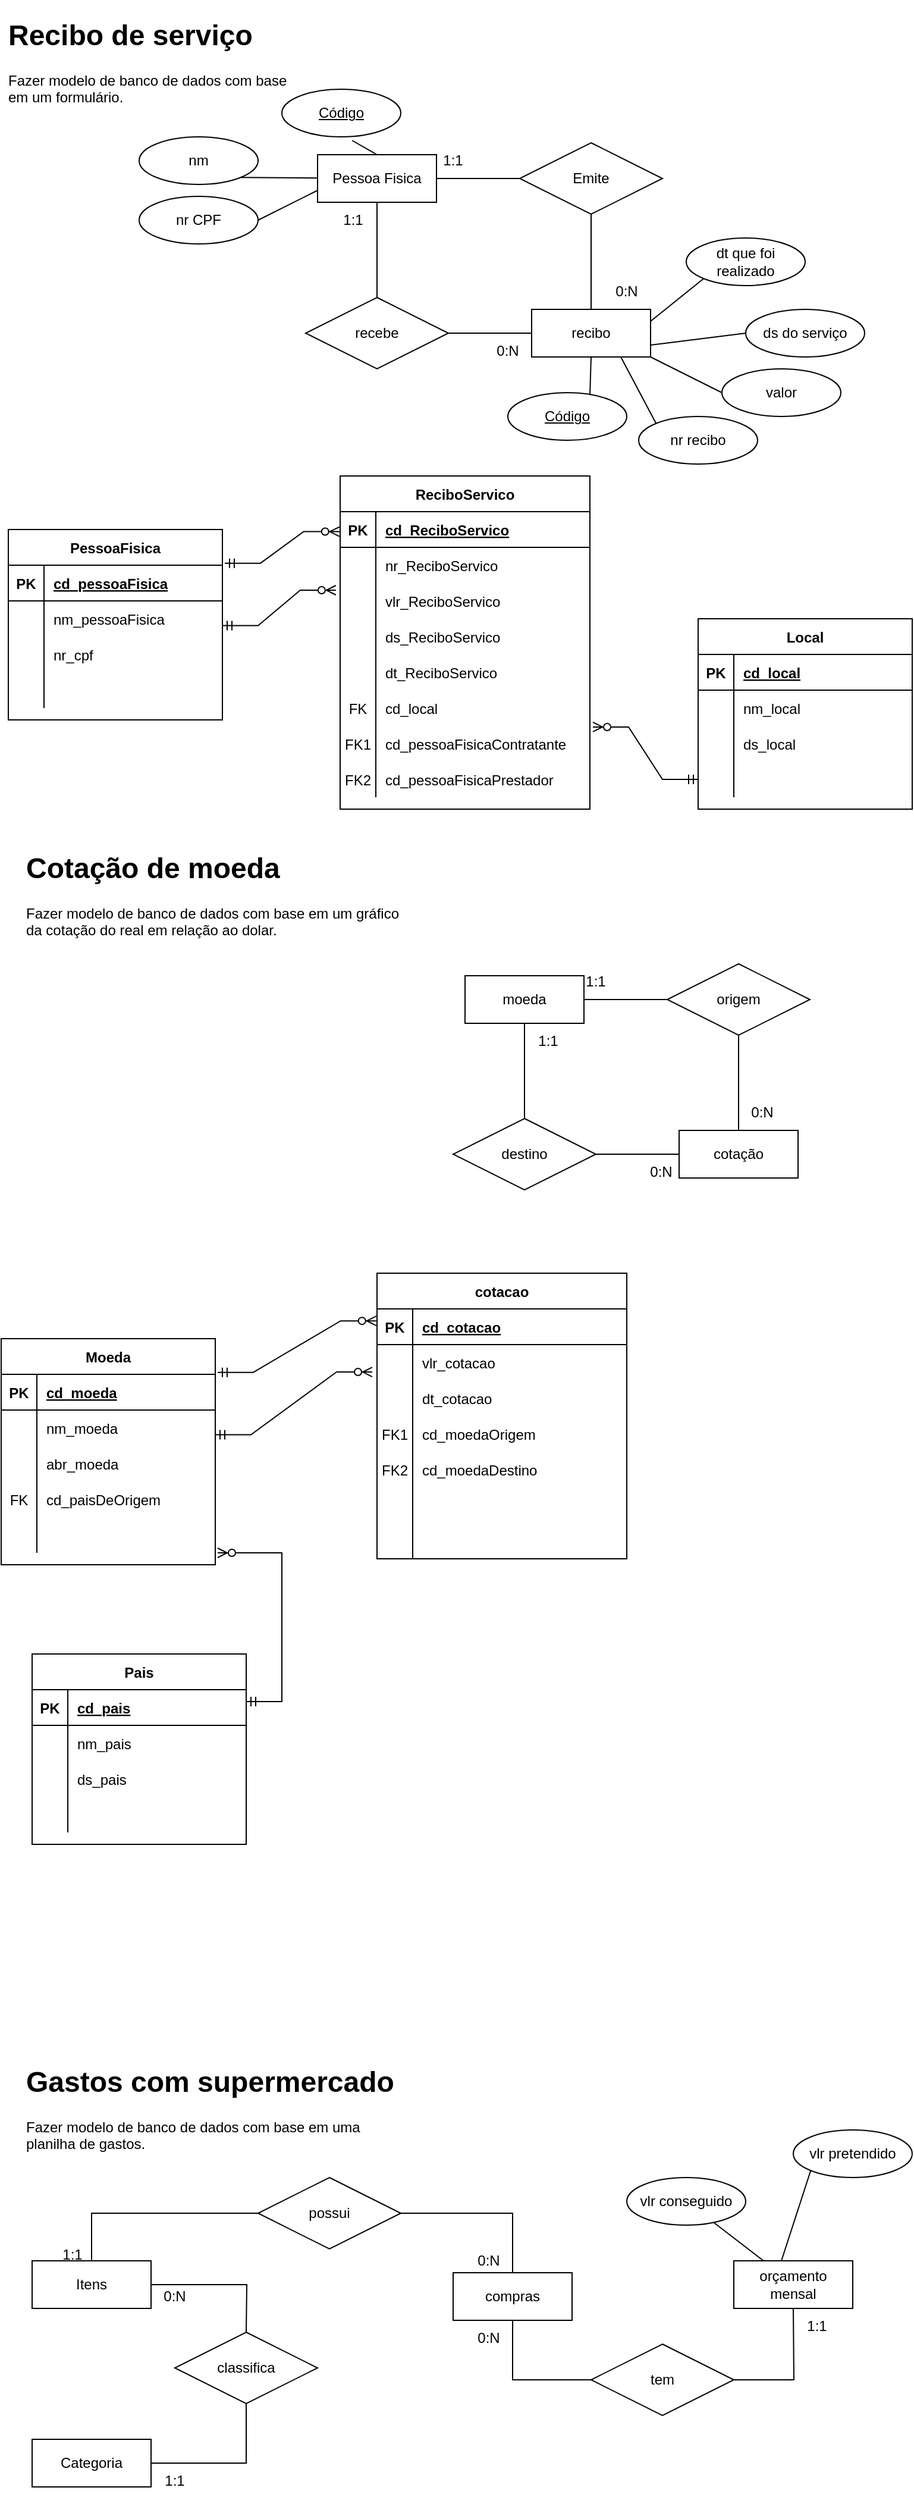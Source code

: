 <mxfile pages="2">
    <diagram id="_Xls-KKP60R6emM7n8mj" name="Page-1">
        <mxGraphModel dx="929" dy="683" grid="1" gridSize="10" guides="1" tooltips="1" connect="1" arrows="1" fold="1" page="1" pageScale="1" pageWidth="827" pageHeight="1169" math="0" shadow="0">
            <root>
                <mxCell id="0"/>
                <mxCell id="1" parent="0"/>
                <mxCell id="53Z35O_JC1xBUnECUQSn-6" style="edgeStyle=orthogonalEdgeStyle;rounded=0;orthogonalLoop=1;jettySize=auto;html=1;endArrow=none;endFill=0;" parent="1" source="53Z35O_JC1xBUnECUQSn-1" target="53Z35O_JC1xBUnECUQSn-2" edge="1">
                    <mxGeometry relative="1" as="geometry"/>
                </mxCell>
                <mxCell id="53Z35O_JC1xBUnECUQSn-1" value="Pessoa Fisica" style="whiteSpace=wrap;html=1;align=center;" parent="1" vertex="1">
                    <mxGeometry x="290" y="130" width="100" height="40" as="geometry"/>
                </mxCell>
                <mxCell id="53Z35O_JC1xBUnECUQSn-7" style="edgeStyle=orthogonalEdgeStyle;rounded=0;orthogonalLoop=1;jettySize=auto;html=1;endArrow=none;endFill=0;" parent="1" source="53Z35O_JC1xBUnECUQSn-2" target="53Z35O_JC1xBUnECUQSn-4" edge="1">
                    <mxGeometry relative="1" as="geometry"/>
                </mxCell>
                <mxCell id="53Z35O_JC1xBUnECUQSn-2" value="recebe" style="shape=rhombus;perimeter=rhombusPerimeter;whiteSpace=wrap;html=1;align=center;" parent="1" vertex="1">
                    <mxGeometry x="280" y="250" width="120" height="60" as="geometry"/>
                </mxCell>
                <mxCell id="53Z35O_JC1xBUnECUQSn-5" style="edgeStyle=orthogonalEdgeStyle;rounded=0;orthogonalLoop=1;jettySize=auto;html=1;entryX=1;entryY=0.5;entryDx=0;entryDy=0;endArrow=none;endFill=0;" parent="1" source="53Z35O_JC1xBUnECUQSn-3" target="53Z35O_JC1xBUnECUQSn-1" edge="1">
                    <mxGeometry relative="1" as="geometry"/>
                </mxCell>
                <mxCell id="53Z35O_JC1xBUnECUQSn-8" style="edgeStyle=orthogonalEdgeStyle;rounded=0;orthogonalLoop=1;jettySize=auto;html=1;endArrow=none;endFill=0;" parent="1" source="53Z35O_JC1xBUnECUQSn-3" target="53Z35O_JC1xBUnECUQSn-4" edge="1">
                    <mxGeometry relative="1" as="geometry"/>
                </mxCell>
                <mxCell id="53Z35O_JC1xBUnECUQSn-3" value="Emite" style="shape=rhombus;perimeter=rhombusPerimeter;whiteSpace=wrap;html=1;align=center;" parent="1" vertex="1">
                    <mxGeometry x="460" y="120" width="120" height="60" as="geometry"/>
                </mxCell>
                <mxCell id="53Z35O_JC1xBUnECUQSn-4" value="recibo" style="whiteSpace=wrap;html=1;align=center;" parent="1" vertex="1">
                    <mxGeometry x="470" y="260" width="100" height="40" as="geometry"/>
                </mxCell>
                <mxCell id="53Z35O_JC1xBUnECUQSn-9" value="1:1" style="text;html=1;strokeColor=none;fillColor=none;align=center;verticalAlign=middle;whiteSpace=wrap;rounded=0;" parent="1" vertex="1">
                    <mxGeometry x="290" y="170" width="60" height="30" as="geometry"/>
                </mxCell>
                <mxCell id="53Z35O_JC1xBUnECUQSn-10" value="1:1" style="text;html=1;strokeColor=none;fillColor=none;align=center;verticalAlign=middle;whiteSpace=wrap;rounded=0;" parent="1" vertex="1">
                    <mxGeometry x="374" y="120" width="60" height="30" as="geometry"/>
                </mxCell>
                <mxCell id="53Z35O_JC1xBUnECUQSn-11" value="0:N&lt;span style=&quot;color: rgba(0 , 0 , 0 , 0) ; font-family: monospace ; font-size: 0px&quot;&gt;%3CmxGraphModel%3E%3Croot%3E%3CmxCell%20id%3D%220%22%2F%3E%3CmxCell%20id%3D%221%22%20parent%3D%220%22%2F%3E%3CmxCell%20id%3D%222%22%20value%3D%221%3A1%22%20style%3D%22text%3Bhtml%3D1%3BstrokeColor%3Dnone%3BfillColor%3Dnone%3Balign%3Dcenter%3BverticalAlign%3Dmiddle%3BwhiteSpace%3Dwrap%3Brounded%3D0%3B%22%20vertex%3D%221%22%20parent%3D%221%22%3E%3CmxGeometry%20x%3D%22260%22%20y%3D%22140%22%20width%3D%2260%22%20height%3D%2230%22%20as%3D%22geometry%22%2F%3E%3C%2FmxCell%3E%3C%2Froot%3E%3C%2FmxGraphModel%3E&lt;/span&gt;" style="text;html=1;strokeColor=none;fillColor=none;align=center;verticalAlign=middle;whiteSpace=wrap;rounded=0;" parent="1" vertex="1">
                    <mxGeometry x="420" y="280" width="60" height="30" as="geometry"/>
                </mxCell>
                <mxCell id="53Z35O_JC1xBUnECUQSn-12" value="0:N&lt;span style=&quot;color: rgba(0 , 0 , 0 , 0) ; font-family: monospace ; font-size: 0px&quot;&gt;%3CmxGraphModel%3E%3Croot%3E%3CmxCell%20id%3D%220%22%2F%3E%3CmxCell%20id%3D%221%22%20parent%3D%220%22%2F%3E%3CmxCell%20id%3D%222%22%20value%3D%221%3A1%22%20style%3D%22text%3Bhtml%3D1%3BstrokeColor%3Dnone%3BfillColor%3Dnone%3Balign%3Dcenter%3BverticalAlign%3Dmiddle%3BwhiteSpace%3Dwrap%3Brounded%3D0%3B%22%20vertex%3D%221%22%20parent%3D%221%22%3E%3CmxGeometry%20x%3D%22260%22%20y%3D%22140%22%20width%3D%2260%22%20height%3D%2230%22%20as%3D%22geometry%22%2F%3E%3C%2FmxCell%3E%3C%2Froot%3E%3C%2FmxGraphModel%3E&lt;/span&gt;" style="text;html=1;strokeColor=none;fillColor=none;align=center;verticalAlign=middle;whiteSpace=wrap;rounded=0;" parent="1" vertex="1">
                    <mxGeometry x="520" y="230" width="60" height="30" as="geometry"/>
                </mxCell>
                <mxCell id="53Z35O_JC1xBUnECUQSn-13" value="&lt;h1&gt;Recibo de serviço&lt;/h1&gt;&lt;p&gt;Fazer modelo de banco de dados com base em um formulário.&lt;/p&gt;" style="text;html=1;strokeColor=none;fillColor=none;spacing=5;spacingTop=-20;whiteSpace=wrap;overflow=hidden;rounded=0;" parent="1" vertex="1">
                    <mxGeometry x="25" y="10" width="250" height="90" as="geometry"/>
                </mxCell>
                <mxCell id="53Z35O_JC1xBUnECUQSn-14" value="&lt;h1&gt;Cotação de moeda&lt;/h1&gt;&lt;p&gt;Fazer modelo de banco de dados com base em um gráfico da cotação do real em relação ao dolar.&lt;/p&gt;" style="text;html=1;strokeColor=none;fillColor=none;spacing=5;spacingTop=-20;whiteSpace=wrap;overflow=hidden;rounded=0;" parent="1" vertex="1">
                    <mxGeometry x="40" y="710" width="330" height="100" as="geometry"/>
                </mxCell>
                <mxCell id="53Z35O_JC1xBUnECUQSn-25" style="edgeStyle=orthogonalEdgeStyle;rounded=0;orthogonalLoop=1;jettySize=auto;html=1;entryX=0;entryY=0.5;entryDx=0;entryDy=0;endArrow=none;endFill=0;" parent="1" source="53Z35O_JC1xBUnECUQSn-16" target="53Z35O_JC1xBUnECUQSn-17" edge="1">
                    <mxGeometry relative="1" as="geometry"/>
                </mxCell>
                <mxCell id="53Z35O_JC1xBUnECUQSn-16" value="moeda" style="whiteSpace=wrap;html=1;align=center;" parent="1" vertex="1">
                    <mxGeometry x="414" y="820" width="100" height="40" as="geometry"/>
                </mxCell>
                <mxCell id="53Z35O_JC1xBUnECUQSn-26" style="edgeStyle=orthogonalEdgeStyle;rounded=0;orthogonalLoop=1;jettySize=auto;html=1;endArrow=none;endFill=0;" parent="1" source="53Z35O_JC1xBUnECUQSn-17" target="53Z35O_JC1xBUnECUQSn-18" edge="1">
                    <mxGeometry relative="1" as="geometry"/>
                </mxCell>
                <mxCell id="53Z35O_JC1xBUnECUQSn-17" value="origem" style="shape=rhombus;perimeter=rhombusPerimeter;whiteSpace=wrap;html=1;align=center;" parent="1" vertex="1">
                    <mxGeometry x="584" y="810" width="120" height="60" as="geometry"/>
                </mxCell>
                <mxCell id="53Z35O_JC1xBUnECUQSn-27" style="edgeStyle=orthogonalEdgeStyle;rounded=0;orthogonalLoop=1;jettySize=auto;html=1;endArrow=none;endFill=0;" parent="1" source="53Z35O_JC1xBUnECUQSn-18" target="53Z35O_JC1xBUnECUQSn-24" edge="1">
                    <mxGeometry relative="1" as="geometry"/>
                </mxCell>
                <mxCell id="53Z35O_JC1xBUnECUQSn-18" value="cotação" style="whiteSpace=wrap;html=1;align=center;" parent="1" vertex="1">
                    <mxGeometry x="594" y="950" width="100" height="40" as="geometry"/>
                </mxCell>
                <mxCell id="53Z35O_JC1xBUnECUQSn-28" style="edgeStyle=orthogonalEdgeStyle;rounded=0;orthogonalLoop=1;jettySize=auto;html=1;endArrow=none;endFill=0;" parent="1" source="53Z35O_JC1xBUnECUQSn-24" target="53Z35O_JC1xBUnECUQSn-16" edge="1">
                    <mxGeometry relative="1" as="geometry"/>
                </mxCell>
                <mxCell id="53Z35O_JC1xBUnECUQSn-24" value="destino" style="shape=rhombus;perimeter=rhombusPerimeter;whiteSpace=wrap;html=1;align=center;" parent="1" vertex="1">
                    <mxGeometry x="404" y="940" width="120" height="60" as="geometry"/>
                </mxCell>
                <mxCell id="53Z35O_JC1xBUnECUQSn-29" value="1:1" style="text;html=1;strokeColor=none;fillColor=none;align=center;verticalAlign=middle;whiteSpace=wrap;rounded=0;" parent="1" vertex="1">
                    <mxGeometry x="494" y="810" width="60" height="30" as="geometry"/>
                </mxCell>
                <mxCell id="53Z35O_JC1xBUnECUQSn-30" value="1:1" style="text;html=1;strokeColor=none;fillColor=none;align=center;verticalAlign=middle;whiteSpace=wrap;rounded=0;" parent="1" vertex="1">
                    <mxGeometry x="454" y="860" width="60" height="30" as="geometry"/>
                </mxCell>
                <mxCell id="53Z35O_JC1xBUnECUQSn-31" value="0:N&lt;span style=&quot;color: rgba(0 , 0 , 0 , 0) ; font-family: monospace ; font-size: 0px&quot;&gt;%3CmxGraphModel%3E%3Croot%3E%3CmxCell%20id%3D%220%22%2F%3E%3CmxCell%20id%3D%221%22%20parent%3D%220%22%2F%3E%3CmxCell%20id%3D%222%22%20value%3D%221%3A1%22%20style%3D%22text%3Bhtml%3D1%3BstrokeColor%3Dnone%3BfillColor%3Dnone%3Balign%3Dcenter%3BverticalAlign%3Dmiddle%3BwhiteSpace%3Dwrap%3Brounded%3D0%3B%22%20vertex%3D%221%22%20parent%3D%221%22%3E%3CmxGeometry%20x%3D%22260%22%20y%3D%22140%22%20width%3D%2260%22%20height%3D%2230%22%20as%3D%22geometry%22%2F%3E%3C%2FmxCell%3E%3C%2Froot%3E%3C%2FmxGraphModel%3E&lt;/span&gt;" style="text;html=1;strokeColor=none;fillColor=none;align=center;verticalAlign=middle;whiteSpace=wrap;rounded=0;" parent="1" vertex="1">
                    <mxGeometry x="634" y="920" width="60" height="30" as="geometry"/>
                </mxCell>
                <mxCell id="53Z35O_JC1xBUnECUQSn-32" value="0:N&lt;span style=&quot;color: rgba(0 , 0 , 0 , 0) ; font-family: monospace ; font-size: 0px&quot;&gt;%3CmxGraphModel%3E%3Croot%3E%3CmxCell%20id%3D%220%22%2F%3E%3CmxCell%20id%3D%221%22%20parent%3D%220%22%2F%3E%3CmxCell%20id%3D%222%22%20value%3D%221%3A1%22%20style%3D%22text%3Bhtml%3D1%3BstrokeColor%3Dnone%3BfillColor%3Dnone%3Balign%3Dcenter%3BverticalAlign%3Dmiddle%3BwhiteSpace%3Dwrap%3Brounded%3D0%3B%22%20vertex%3D%221%22%20parent%3D%221%22%3E%3CmxGeometry%20x%3D%22260%22%20y%3D%22140%22%20width%3D%2260%22%20height%3D%2230%22%20as%3D%22geometry%22%2F%3E%3C%2FmxCell%3E%3C%2Froot%3E%3C%2FmxGraphModel%3E&lt;/span&gt;" style="text;html=1;strokeColor=none;fillColor=none;align=center;verticalAlign=middle;whiteSpace=wrap;rounded=0;" parent="1" vertex="1">
                    <mxGeometry x="549" y="970" width="60" height="30" as="geometry"/>
                </mxCell>
                <mxCell id="53Z35O_JC1xBUnECUQSn-34" value="PessoaFisica" style="shape=table;startSize=30;container=1;collapsible=1;childLayout=tableLayout;fixedRows=1;rowLines=0;fontStyle=1;align=center;resizeLast=1;" parent="1" vertex="1">
                    <mxGeometry x="30" y="445" width="180" height="160" as="geometry"/>
                </mxCell>
                <mxCell id="53Z35O_JC1xBUnECUQSn-35" value="" style="shape=tableRow;horizontal=0;startSize=0;swimlaneHead=0;swimlaneBody=0;fillColor=none;collapsible=0;dropTarget=0;points=[[0,0.5],[1,0.5]];portConstraint=eastwest;top=0;left=0;right=0;bottom=1;" parent="53Z35O_JC1xBUnECUQSn-34" vertex="1">
                    <mxGeometry y="30" width="180" height="30" as="geometry"/>
                </mxCell>
                <mxCell id="53Z35O_JC1xBUnECUQSn-36" value="PK" style="shape=partialRectangle;connectable=0;fillColor=none;top=0;left=0;bottom=0;right=0;fontStyle=1;overflow=hidden;" parent="53Z35O_JC1xBUnECUQSn-35" vertex="1">
                    <mxGeometry width="30" height="30" as="geometry">
                        <mxRectangle width="30" height="30" as="alternateBounds"/>
                    </mxGeometry>
                </mxCell>
                <mxCell id="53Z35O_JC1xBUnECUQSn-37" value="cd_pessoaFisica" style="shape=partialRectangle;connectable=0;fillColor=none;top=0;left=0;bottom=0;right=0;align=left;spacingLeft=6;fontStyle=5;overflow=hidden;" parent="53Z35O_JC1xBUnECUQSn-35" vertex="1">
                    <mxGeometry x="30" width="150" height="30" as="geometry">
                        <mxRectangle width="150" height="30" as="alternateBounds"/>
                    </mxGeometry>
                </mxCell>
                <mxCell id="53Z35O_JC1xBUnECUQSn-38" value="" style="shape=tableRow;horizontal=0;startSize=0;swimlaneHead=0;swimlaneBody=0;fillColor=none;collapsible=0;dropTarget=0;points=[[0,0.5],[1,0.5]];portConstraint=eastwest;top=0;left=0;right=0;bottom=0;" parent="53Z35O_JC1xBUnECUQSn-34" vertex="1">
                    <mxGeometry y="60" width="180" height="30" as="geometry"/>
                </mxCell>
                <mxCell id="53Z35O_JC1xBUnECUQSn-39" value="" style="shape=partialRectangle;connectable=0;fillColor=none;top=0;left=0;bottom=0;right=0;editable=1;overflow=hidden;" parent="53Z35O_JC1xBUnECUQSn-38" vertex="1">
                    <mxGeometry width="30" height="30" as="geometry">
                        <mxRectangle width="30" height="30" as="alternateBounds"/>
                    </mxGeometry>
                </mxCell>
                <mxCell id="53Z35O_JC1xBUnECUQSn-40" value="nm_pessoaFisica" style="shape=partialRectangle;connectable=0;fillColor=none;top=0;left=0;bottom=0;right=0;align=left;spacingLeft=6;overflow=hidden;" parent="53Z35O_JC1xBUnECUQSn-38" vertex="1">
                    <mxGeometry x="30" width="150" height="30" as="geometry">
                        <mxRectangle width="150" height="30" as="alternateBounds"/>
                    </mxGeometry>
                </mxCell>
                <mxCell id="53Z35O_JC1xBUnECUQSn-41" value="" style="shape=tableRow;horizontal=0;startSize=0;swimlaneHead=0;swimlaneBody=0;fillColor=none;collapsible=0;dropTarget=0;points=[[0,0.5],[1,0.5]];portConstraint=eastwest;top=0;left=0;right=0;bottom=0;" parent="53Z35O_JC1xBUnECUQSn-34" vertex="1">
                    <mxGeometry y="90" width="180" height="30" as="geometry"/>
                </mxCell>
                <mxCell id="53Z35O_JC1xBUnECUQSn-42" value="" style="shape=partialRectangle;connectable=0;fillColor=none;top=0;left=0;bottom=0;right=0;editable=1;overflow=hidden;" parent="53Z35O_JC1xBUnECUQSn-41" vertex="1">
                    <mxGeometry width="30" height="30" as="geometry">
                        <mxRectangle width="30" height="30" as="alternateBounds"/>
                    </mxGeometry>
                </mxCell>
                <mxCell id="53Z35O_JC1xBUnECUQSn-43" value="nr_cpf" style="shape=partialRectangle;connectable=0;fillColor=none;top=0;left=0;bottom=0;right=0;align=left;spacingLeft=6;overflow=hidden;" parent="53Z35O_JC1xBUnECUQSn-41" vertex="1">
                    <mxGeometry x="30" width="150" height="30" as="geometry">
                        <mxRectangle width="150" height="30" as="alternateBounds"/>
                    </mxGeometry>
                </mxCell>
                <mxCell id="53Z35O_JC1xBUnECUQSn-44" value="" style="shape=tableRow;horizontal=0;startSize=0;swimlaneHead=0;swimlaneBody=0;fillColor=none;collapsible=0;dropTarget=0;points=[[0,0.5],[1,0.5]];portConstraint=eastwest;top=0;left=0;right=0;bottom=0;" parent="53Z35O_JC1xBUnECUQSn-34" vertex="1">
                    <mxGeometry y="120" width="180" height="30" as="geometry"/>
                </mxCell>
                <mxCell id="53Z35O_JC1xBUnECUQSn-45" value="" style="shape=partialRectangle;connectable=0;fillColor=none;top=0;left=0;bottom=0;right=0;editable=1;overflow=hidden;" parent="53Z35O_JC1xBUnECUQSn-44" vertex="1">
                    <mxGeometry width="30" height="30" as="geometry">
                        <mxRectangle width="30" height="30" as="alternateBounds"/>
                    </mxGeometry>
                </mxCell>
                <mxCell id="53Z35O_JC1xBUnECUQSn-46" value="" style="shape=partialRectangle;connectable=0;fillColor=none;top=0;left=0;bottom=0;right=0;align=left;spacingLeft=6;overflow=hidden;" parent="53Z35O_JC1xBUnECUQSn-44" vertex="1">
                    <mxGeometry x="30" width="150" height="30" as="geometry">
                        <mxRectangle width="150" height="30" as="alternateBounds"/>
                    </mxGeometry>
                </mxCell>
                <mxCell id="53Z35O_JC1xBUnECUQSn-47" value="ReciboServico" style="shape=table;startSize=30;container=1;collapsible=1;childLayout=tableLayout;fixedRows=1;rowLines=0;fontStyle=1;align=center;resizeLast=1;" parent="1" vertex="1">
                    <mxGeometry x="309" y="400" width="210" height="280" as="geometry"/>
                </mxCell>
                <mxCell id="53Z35O_JC1xBUnECUQSn-48" value="" style="shape=tableRow;horizontal=0;startSize=0;swimlaneHead=0;swimlaneBody=0;fillColor=none;collapsible=0;dropTarget=0;points=[[0,0.5],[1,0.5]];portConstraint=eastwest;top=0;left=0;right=0;bottom=1;" parent="53Z35O_JC1xBUnECUQSn-47" vertex="1">
                    <mxGeometry y="30" width="210" height="30" as="geometry"/>
                </mxCell>
                <mxCell id="53Z35O_JC1xBUnECUQSn-49" value="PK" style="shape=partialRectangle;connectable=0;fillColor=none;top=0;left=0;bottom=0;right=0;fontStyle=1;overflow=hidden;" parent="53Z35O_JC1xBUnECUQSn-48" vertex="1">
                    <mxGeometry width="30" height="30" as="geometry">
                        <mxRectangle width="30" height="30" as="alternateBounds"/>
                    </mxGeometry>
                </mxCell>
                <mxCell id="53Z35O_JC1xBUnECUQSn-50" value="cd_ReciboServico" style="shape=partialRectangle;connectable=0;fillColor=none;top=0;left=0;bottom=0;right=0;align=left;spacingLeft=6;fontStyle=5;overflow=hidden;" parent="53Z35O_JC1xBUnECUQSn-48" vertex="1">
                    <mxGeometry x="30" width="180" height="30" as="geometry">
                        <mxRectangle width="180" height="30" as="alternateBounds"/>
                    </mxGeometry>
                </mxCell>
                <mxCell id="53Z35O_JC1xBUnECUQSn-51" value="" style="shape=tableRow;horizontal=0;startSize=0;swimlaneHead=0;swimlaneBody=0;fillColor=none;collapsible=0;dropTarget=0;points=[[0,0.5],[1,0.5]];portConstraint=eastwest;top=0;left=0;right=0;bottom=0;" parent="53Z35O_JC1xBUnECUQSn-47" vertex="1">
                    <mxGeometry y="60" width="210" height="30" as="geometry"/>
                </mxCell>
                <mxCell id="53Z35O_JC1xBUnECUQSn-52" value="" style="shape=partialRectangle;connectable=0;fillColor=none;top=0;left=0;bottom=0;right=0;editable=1;overflow=hidden;" parent="53Z35O_JC1xBUnECUQSn-51" vertex="1">
                    <mxGeometry width="30" height="30" as="geometry">
                        <mxRectangle width="30" height="30" as="alternateBounds"/>
                    </mxGeometry>
                </mxCell>
                <mxCell id="53Z35O_JC1xBUnECUQSn-53" value="nr_ReciboServico" style="shape=partialRectangle;connectable=0;fillColor=none;top=0;left=0;bottom=0;right=0;align=left;spacingLeft=6;overflow=hidden;" parent="53Z35O_JC1xBUnECUQSn-51" vertex="1">
                    <mxGeometry x="30" width="180" height="30" as="geometry">
                        <mxRectangle width="180" height="30" as="alternateBounds"/>
                    </mxGeometry>
                </mxCell>
                <mxCell id="53Z35O_JC1xBUnECUQSn-54" value="" style="shape=tableRow;horizontal=0;startSize=0;swimlaneHead=0;swimlaneBody=0;fillColor=none;collapsible=0;dropTarget=0;points=[[0,0.5],[1,0.5]];portConstraint=eastwest;top=0;left=0;right=0;bottom=0;" parent="53Z35O_JC1xBUnECUQSn-47" vertex="1">
                    <mxGeometry y="90" width="210" height="30" as="geometry"/>
                </mxCell>
                <mxCell id="53Z35O_JC1xBUnECUQSn-55" value="" style="shape=partialRectangle;connectable=0;fillColor=none;top=0;left=0;bottom=0;right=0;editable=1;overflow=hidden;" parent="53Z35O_JC1xBUnECUQSn-54" vertex="1">
                    <mxGeometry width="30" height="30" as="geometry">
                        <mxRectangle width="30" height="30" as="alternateBounds"/>
                    </mxGeometry>
                </mxCell>
                <mxCell id="53Z35O_JC1xBUnECUQSn-56" value="vlr_ReciboServico" style="shape=partialRectangle;connectable=0;fillColor=none;top=0;left=0;bottom=0;right=0;align=left;spacingLeft=6;overflow=hidden;" parent="53Z35O_JC1xBUnECUQSn-54" vertex="1">
                    <mxGeometry x="30" width="180" height="30" as="geometry">
                        <mxRectangle width="180" height="30" as="alternateBounds"/>
                    </mxGeometry>
                </mxCell>
                <mxCell id="Md14YtqGVZokLAr_OBqR-8" value="" style="shape=tableRow;horizontal=0;startSize=0;swimlaneHead=0;swimlaneBody=0;fillColor=none;collapsible=0;dropTarget=0;points=[[0,0.5],[1,0.5]];portConstraint=eastwest;top=0;left=0;right=0;bottom=0;" parent="53Z35O_JC1xBUnECUQSn-47" vertex="1">
                    <mxGeometry y="120" width="210" height="30" as="geometry"/>
                </mxCell>
                <mxCell id="Md14YtqGVZokLAr_OBqR-9" value="" style="shape=partialRectangle;connectable=0;fillColor=none;top=0;left=0;bottom=0;right=0;editable=1;overflow=hidden;" parent="Md14YtqGVZokLAr_OBqR-8" vertex="1">
                    <mxGeometry width="30" height="30" as="geometry">
                        <mxRectangle width="30" height="30" as="alternateBounds"/>
                    </mxGeometry>
                </mxCell>
                <mxCell id="Md14YtqGVZokLAr_OBqR-10" value="ds_ReciboServico" style="shape=partialRectangle;connectable=0;fillColor=none;top=0;left=0;bottom=0;right=0;align=left;spacingLeft=6;overflow=hidden;" parent="Md14YtqGVZokLAr_OBqR-8" vertex="1">
                    <mxGeometry x="30" width="180" height="30" as="geometry">
                        <mxRectangle width="180" height="30" as="alternateBounds"/>
                    </mxGeometry>
                </mxCell>
                <mxCell id="53Z35O_JC1xBUnECUQSn-57" value="" style="shape=tableRow;horizontal=0;startSize=0;swimlaneHead=0;swimlaneBody=0;fillColor=none;collapsible=0;dropTarget=0;points=[[0,0.5],[1,0.5]];portConstraint=eastwest;top=0;left=0;right=0;bottom=0;" parent="53Z35O_JC1xBUnECUQSn-47" vertex="1">
                    <mxGeometry y="150" width="210" height="30" as="geometry"/>
                </mxCell>
                <mxCell id="53Z35O_JC1xBUnECUQSn-58" value="" style="shape=partialRectangle;connectable=0;fillColor=none;top=0;left=0;bottom=0;right=0;editable=1;overflow=hidden;" parent="53Z35O_JC1xBUnECUQSn-57" vertex="1">
                    <mxGeometry width="30" height="30" as="geometry">
                        <mxRectangle width="30" height="30" as="alternateBounds"/>
                    </mxGeometry>
                </mxCell>
                <mxCell id="53Z35O_JC1xBUnECUQSn-59" value="dt_ReciboServico" style="shape=partialRectangle;connectable=0;fillColor=none;top=0;left=0;bottom=0;right=0;align=left;spacingLeft=6;overflow=hidden;" parent="53Z35O_JC1xBUnECUQSn-57" vertex="1">
                    <mxGeometry x="30" width="180" height="30" as="geometry">
                        <mxRectangle width="180" height="30" as="alternateBounds"/>
                    </mxGeometry>
                </mxCell>
                <mxCell id="Md14YtqGVZokLAr_OBqR-26" value="" style="shape=tableRow;horizontal=0;startSize=0;swimlaneHead=0;swimlaneBody=0;fillColor=none;collapsible=0;dropTarget=0;points=[[0,0.5],[1,0.5]];portConstraint=eastwest;top=0;left=0;right=0;bottom=0;" parent="53Z35O_JC1xBUnECUQSn-47" vertex="1">
                    <mxGeometry y="180" width="210" height="30" as="geometry"/>
                </mxCell>
                <mxCell id="Md14YtqGVZokLAr_OBqR-27" value="FK" style="shape=partialRectangle;connectable=0;fillColor=none;top=0;left=0;bottom=0;right=0;fontStyle=0;overflow=hidden;" parent="Md14YtqGVZokLAr_OBqR-26" vertex="1">
                    <mxGeometry width="30" height="30" as="geometry">
                        <mxRectangle width="30" height="30" as="alternateBounds"/>
                    </mxGeometry>
                </mxCell>
                <mxCell id="Md14YtqGVZokLAr_OBqR-28" value="cd_local" style="shape=partialRectangle;connectable=0;fillColor=none;top=0;left=0;bottom=0;right=0;align=left;spacingLeft=6;fontStyle=0;overflow=hidden;" parent="Md14YtqGVZokLAr_OBqR-26" vertex="1">
                    <mxGeometry x="30" width="180" height="30" as="geometry">
                        <mxRectangle width="180" height="30" as="alternateBounds"/>
                    </mxGeometry>
                </mxCell>
                <mxCell id="Md14YtqGVZokLAr_OBqR-5" value="" style="shape=tableRow;horizontal=0;startSize=0;swimlaneHead=0;swimlaneBody=0;fillColor=none;collapsible=0;dropTarget=0;points=[[0,0.5],[1,0.5]];portConstraint=eastwest;top=0;left=0;right=0;bottom=0;" parent="53Z35O_JC1xBUnECUQSn-47" vertex="1">
                    <mxGeometry y="210" width="210" height="30" as="geometry"/>
                </mxCell>
                <mxCell id="Md14YtqGVZokLAr_OBqR-6" value="FK1" style="shape=partialRectangle;connectable=0;fillColor=none;top=0;left=0;bottom=0;right=0;fontStyle=0;overflow=hidden;" parent="Md14YtqGVZokLAr_OBqR-5" vertex="1">
                    <mxGeometry width="30" height="30" as="geometry">
                        <mxRectangle width="30" height="30" as="alternateBounds"/>
                    </mxGeometry>
                </mxCell>
                <mxCell id="Md14YtqGVZokLAr_OBqR-7" value="cd_pessoaFisicaContratante" style="shape=partialRectangle;connectable=0;fillColor=none;top=0;left=0;bottom=0;right=0;align=left;spacingLeft=6;fontStyle=0;overflow=hidden;" parent="Md14YtqGVZokLAr_OBqR-5" vertex="1">
                    <mxGeometry x="30" width="180" height="30" as="geometry">
                        <mxRectangle width="180" height="30" as="alternateBounds"/>
                    </mxGeometry>
                </mxCell>
                <mxCell id="Md14YtqGVZokLAr_OBqR-2" value="" style="shape=tableRow;horizontal=0;startSize=0;swimlaneHead=0;swimlaneBody=0;fillColor=none;collapsible=0;dropTarget=0;points=[[0,0.5],[1,0.5]];portConstraint=eastwest;top=0;left=0;right=0;bottom=0;" parent="53Z35O_JC1xBUnECUQSn-47" vertex="1">
                    <mxGeometry y="240" width="210" height="30" as="geometry"/>
                </mxCell>
                <mxCell id="Md14YtqGVZokLAr_OBqR-3" value="FK2" style="shape=partialRectangle;connectable=0;fillColor=none;top=0;left=0;bottom=0;right=0;fontStyle=0;overflow=hidden;" parent="Md14YtqGVZokLAr_OBqR-2" vertex="1">
                    <mxGeometry width="30" height="30" as="geometry">
                        <mxRectangle width="30" height="30" as="alternateBounds"/>
                    </mxGeometry>
                </mxCell>
                <mxCell id="Md14YtqGVZokLAr_OBqR-4" value="cd_pessoaFisicaPrestador" style="shape=partialRectangle;connectable=0;fillColor=none;top=0;left=0;bottom=0;right=0;align=left;spacingLeft=6;fontStyle=0;overflow=hidden;" parent="Md14YtqGVZokLAr_OBqR-2" vertex="1">
                    <mxGeometry x="30" width="180" height="30" as="geometry">
                        <mxRectangle width="180" height="30" as="alternateBounds"/>
                    </mxGeometry>
                </mxCell>
                <mxCell id="53Z35O_JC1xBUnECUQSn-61" value="" style="edgeStyle=entityRelationEdgeStyle;fontSize=12;html=1;endArrow=ERzeroToMany;startArrow=ERmandOne;rounded=0;exitX=1.011;exitY=-0.056;exitDx=0;exitDy=0;exitPerimeter=0;entryX=-0.003;entryY=0.167;entryDx=0;entryDy=0;entryPerimeter=0;" parent="1" source="53Z35O_JC1xBUnECUQSn-35" target="53Z35O_JC1xBUnECUQSn-47" edge="1">
                    <mxGeometry width="100" height="100" relative="1" as="geometry">
                        <mxPoint x="350" y="465" as="sourcePoint"/>
                        <mxPoint x="450" y="365" as="targetPoint"/>
                    </mxGeometry>
                </mxCell>
                <mxCell id="Md14YtqGVZokLAr_OBqR-1" value="" style="edgeStyle=entityRelationEdgeStyle;fontSize=12;html=1;endArrow=ERzeroToMany;startArrow=ERmandOne;rounded=0;exitX=1.011;exitY=-0.056;exitDx=0;exitDy=0;exitPerimeter=0;entryX=-0.017;entryY=0.2;entryDx=0;entryDy=0;entryPerimeter=0;" parent="1" target="53Z35O_JC1xBUnECUQSn-54" edge="1">
                    <mxGeometry width="100" height="100" relative="1" as="geometry">
                        <mxPoint x="210.0" y="525.8" as="sourcePoint"/>
                        <mxPoint x="310" y="524" as="targetPoint"/>
                    </mxGeometry>
                </mxCell>
                <mxCell id="Md14YtqGVZokLAr_OBqR-11" value="Local" style="shape=table;startSize=30;container=1;collapsible=1;childLayout=tableLayout;fixedRows=1;rowLines=0;fontStyle=1;align=center;resizeLast=1;" parent="1" vertex="1">
                    <mxGeometry x="610" y="520" width="180" height="160" as="geometry"/>
                </mxCell>
                <mxCell id="Md14YtqGVZokLAr_OBqR-12" value="" style="shape=tableRow;horizontal=0;startSize=0;swimlaneHead=0;swimlaneBody=0;fillColor=none;collapsible=0;dropTarget=0;points=[[0,0.5],[1,0.5]];portConstraint=eastwest;top=0;left=0;right=0;bottom=1;" parent="Md14YtqGVZokLAr_OBqR-11" vertex="1">
                    <mxGeometry y="30" width="180" height="30" as="geometry"/>
                </mxCell>
                <mxCell id="Md14YtqGVZokLAr_OBqR-13" value="PK" style="shape=partialRectangle;connectable=0;fillColor=none;top=0;left=0;bottom=0;right=0;fontStyle=1;overflow=hidden;" parent="Md14YtqGVZokLAr_OBqR-12" vertex="1">
                    <mxGeometry width="30" height="30" as="geometry">
                        <mxRectangle width="30" height="30" as="alternateBounds"/>
                    </mxGeometry>
                </mxCell>
                <mxCell id="Md14YtqGVZokLAr_OBqR-14" value="cd_local" style="shape=partialRectangle;connectable=0;fillColor=none;top=0;left=0;bottom=0;right=0;align=left;spacingLeft=6;fontStyle=5;overflow=hidden;" parent="Md14YtqGVZokLAr_OBqR-12" vertex="1">
                    <mxGeometry x="30" width="150" height="30" as="geometry">
                        <mxRectangle width="150" height="30" as="alternateBounds"/>
                    </mxGeometry>
                </mxCell>
                <mxCell id="Md14YtqGVZokLAr_OBqR-15" value="" style="shape=tableRow;horizontal=0;startSize=0;swimlaneHead=0;swimlaneBody=0;fillColor=none;collapsible=0;dropTarget=0;points=[[0,0.5],[1,0.5]];portConstraint=eastwest;top=0;left=0;right=0;bottom=0;" parent="Md14YtqGVZokLAr_OBqR-11" vertex="1">
                    <mxGeometry y="60" width="180" height="30" as="geometry"/>
                </mxCell>
                <mxCell id="Md14YtqGVZokLAr_OBqR-16" value="" style="shape=partialRectangle;connectable=0;fillColor=none;top=0;left=0;bottom=0;right=0;editable=1;overflow=hidden;" parent="Md14YtqGVZokLAr_OBqR-15" vertex="1">
                    <mxGeometry width="30" height="30" as="geometry">
                        <mxRectangle width="30" height="30" as="alternateBounds"/>
                    </mxGeometry>
                </mxCell>
                <mxCell id="Md14YtqGVZokLAr_OBqR-17" value="nm_local" style="shape=partialRectangle;connectable=0;fillColor=none;top=0;left=0;bottom=0;right=0;align=left;spacingLeft=6;overflow=hidden;" parent="Md14YtqGVZokLAr_OBqR-15" vertex="1">
                    <mxGeometry x="30" width="150" height="30" as="geometry">
                        <mxRectangle width="150" height="30" as="alternateBounds"/>
                    </mxGeometry>
                </mxCell>
                <mxCell id="Md14YtqGVZokLAr_OBqR-18" value="" style="shape=tableRow;horizontal=0;startSize=0;swimlaneHead=0;swimlaneBody=0;fillColor=none;collapsible=0;dropTarget=0;points=[[0,0.5],[1,0.5]];portConstraint=eastwest;top=0;left=0;right=0;bottom=0;" parent="Md14YtqGVZokLAr_OBqR-11" vertex="1">
                    <mxGeometry y="90" width="180" height="30" as="geometry"/>
                </mxCell>
                <mxCell id="Md14YtqGVZokLAr_OBqR-19" value="" style="shape=partialRectangle;connectable=0;fillColor=none;top=0;left=0;bottom=0;right=0;editable=1;overflow=hidden;" parent="Md14YtqGVZokLAr_OBqR-18" vertex="1">
                    <mxGeometry width="30" height="30" as="geometry">
                        <mxRectangle width="30" height="30" as="alternateBounds"/>
                    </mxGeometry>
                </mxCell>
                <mxCell id="Md14YtqGVZokLAr_OBqR-20" value="ds_local" style="shape=partialRectangle;connectable=0;fillColor=none;top=0;left=0;bottom=0;right=0;align=left;spacingLeft=6;overflow=hidden;" parent="Md14YtqGVZokLAr_OBqR-18" vertex="1">
                    <mxGeometry x="30" width="150" height="30" as="geometry">
                        <mxRectangle width="150" height="30" as="alternateBounds"/>
                    </mxGeometry>
                </mxCell>
                <mxCell id="Md14YtqGVZokLAr_OBqR-21" value="" style="shape=tableRow;horizontal=0;startSize=0;swimlaneHead=0;swimlaneBody=0;fillColor=none;collapsible=0;dropTarget=0;points=[[0,0.5],[1,0.5]];portConstraint=eastwest;top=0;left=0;right=0;bottom=0;" parent="Md14YtqGVZokLAr_OBqR-11" vertex="1">
                    <mxGeometry y="120" width="180" height="30" as="geometry"/>
                </mxCell>
                <mxCell id="Md14YtqGVZokLAr_OBqR-22" value="" style="shape=partialRectangle;connectable=0;fillColor=none;top=0;left=0;bottom=0;right=0;editable=1;overflow=hidden;" parent="Md14YtqGVZokLAr_OBqR-21" vertex="1">
                    <mxGeometry width="30" height="30" as="geometry">
                        <mxRectangle width="30" height="30" as="alternateBounds"/>
                    </mxGeometry>
                </mxCell>
                <mxCell id="Md14YtqGVZokLAr_OBqR-23" value="" style="shape=partialRectangle;connectable=0;fillColor=none;top=0;left=0;bottom=0;right=0;align=left;spacingLeft=6;overflow=hidden;" parent="Md14YtqGVZokLAr_OBqR-21" vertex="1">
                    <mxGeometry x="30" width="150" height="30" as="geometry">
                        <mxRectangle width="150" height="30" as="alternateBounds"/>
                    </mxGeometry>
                </mxCell>
                <mxCell id="Md14YtqGVZokLAr_OBqR-24" value="" style="edgeStyle=entityRelationEdgeStyle;fontSize=12;html=1;endArrow=ERzeroToMany;startArrow=ERmandOne;rounded=0;exitX=0;exitY=0.5;exitDx=0;exitDy=0;entryX=1.012;entryY=0.033;entryDx=0;entryDy=0;entryPerimeter=0;" parent="1" source="Md14YtqGVZokLAr_OBqR-21" target="Md14YtqGVZokLAr_OBqR-5" edge="1">
                    <mxGeometry width="100" height="100" relative="1" as="geometry">
                        <mxPoint x="530.24" y="724.79" as="sourcePoint"/>
                        <mxPoint x="630" y="685" as="targetPoint"/>
                    </mxGeometry>
                </mxCell>
                <mxCell id="Md14YtqGVZokLAr_OBqR-29" value="&lt;h1&gt;Gastos com supermercado&lt;/h1&gt;&lt;p&gt;Fazer modelo de banco de dados com base em uma planilha de gastos.&lt;/p&gt;" style="text;html=1;strokeColor=none;fillColor=none;spacing=5;spacingTop=-20;whiteSpace=wrap;overflow=hidden;rounded=0;" parent="1" vertex="1">
                    <mxGeometry x="40" y="1730" width="330" height="100" as="geometry"/>
                </mxCell>
                <mxCell id="Md14YtqGVZokLAr_OBqR-34" style="edgeStyle=orthogonalEdgeStyle;rounded=0;orthogonalLoop=1;jettySize=auto;html=1;entryX=0.5;entryY=0;entryDx=0;entryDy=0;endArrow=none;endFill=0;" parent="1" source="Md14YtqGVZokLAr_OBqR-30" edge="1">
                    <mxGeometry relative="1" as="geometry">
                        <mxPoint x="230" y="1960" as="targetPoint"/>
                    </mxGeometry>
                </mxCell>
                <mxCell id="Md14YtqGVZokLAr_OBqR-40" style="edgeStyle=orthogonalEdgeStyle;rounded=0;orthogonalLoop=1;jettySize=auto;html=1;endArrow=none;endFill=0;exitX=0.5;exitY=0;exitDx=0;exitDy=0;entryX=0;entryY=0.5;entryDx=0;entryDy=0;" parent="1" source="Md14YtqGVZokLAr_OBqR-30" target="Md14YtqGVZokLAr_OBqR-39" edge="1">
                    <mxGeometry relative="1" as="geometry"/>
                </mxCell>
                <mxCell id="Md14YtqGVZokLAr_OBqR-30" value="Itens" style="whiteSpace=wrap;html=1;align=center;" parent="1" vertex="1">
                    <mxGeometry x="50" y="1900" width="100" height="40" as="geometry"/>
                </mxCell>
                <mxCell id="Md14YtqGVZokLAr_OBqR-35" style="edgeStyle=orthogonalEdgeStyle;rounded=0;orthogonalLoop=1;jettySize=auto;html=1;endArrow=none;endFill=0;entryX=1;entryY=0.5;entryDx=0;entryDy=0;exitX=0.5;exitY=1;exitDx=0;exitDy=0;" parent="1" source="Md14YtqGVZokLAr_OBqR-31" target="Md14YtqGVZokLAr_OBqR-32" edge="1">
                    <mxGeometry relative="1" as="geometry">
                        <mxPoint x="230" y="2050" as="targetPoint"/>
                        <mxPoint x="230" y="2020" as="sourcePoint"/>
                    </mxGeometry>
                </mxCell>
                <mxCell id="Md14YtqGVZokLAr_OBqR-31" value="classifica" style="shape=rhombus;perimeter=rhombusPerimeter;whiteSpace=wrap;html=1;align=center;" parent="1" vertex="1">
                    <mxGeometry x="170" y="1960" width="120" height="60" as="geometry"/>
                </mxCell>
                <mxCell id="Md14YtqGVZokLAr_OBqR-32" value="Categoria" style="whiteSpace=wrap;html=1;align=center;" parent="1" vertex="1">
                    <mxGeometry x="50" y="2050" width="100" height="40" as="geometry"/>
                </mxCell>
                <mxCell id="Md14YtqGVZokLAr_OBqR-33" value="orçamento mensal" style="whiteSpace=wrap;html=1;align=center;" parent="1" vertex="1">
                    <mxGeometry x="640" y="1900" width="100" height="40" as="geometry"/>
                </mxCell>
                <mxCell id="Md14YtqGVZokLAr_OBqR-36" value="1:1" style="text;html=1;strokeColor=none;fillColor=none;align=center;verticalAlign=middle;whiteSpace=wrap;rounded=0;" parent="1" vertex="1">
                    <mxGeometry x="140" y="2070" width="60" height="30" as="geometry"/>
                </mxCell>
                <mxCell id="Md14YtqGVZokLAr_OBqR-42" style="edgeStyle=orthogonalEdgeStyle;rounded=0;orthogonalLoop=1;jettySize=auto;html=1;entryX=0;entryY=0.5;entryDx=0;entryDy=0;endArrow=none;endFill=0;exitX=0.5;exitY=1;exitDx=0;exitDy=0;" parent="1" source="Md14YtqGVZokLAr_OBqR-37" target="Md14YtqGVZokLAr_OBqR-38" edge="1">
                    <mxGeometry relative="1" as="geometry"/>
                </mxCell>
                <mxCell id="Md14YtqGVZokLAr_OBqR-37" value="compras" style="whiteSpace=wrap;html=1;align=center;" parent="1" vertex="1">
                    <mxGeometry x="404" y="1910" width="100" height="40" as="geometry"/>
                </mxCell>
                <mxCell id="Md14YtqGVZokLAr_OBqR-43" style="edgeStyle=orthogonalEdgeStyle;rounded=0;orthogonalLoop=1;jettySize=auto;html=1;endArrow=none;endFill=0;" parent="1" source="Md14YtqGVZokLAr_OBqR-38" edge="1">
                    <mxGeometry relative="1" as="geometry">
                        <mxPoint x="690" y="1940" as="targetPoint"/>
                    </mxGeometry>
                </mxCell>
                <mxCell id="Md14YtqGVZokLAr_OBqR-38" value="tem" style="shape=rhombus;perimeter=rhombusPerimeter;whiteSpace=wrap;html=1;align=center;" parent="1" vertex="1">
                    <mxGeometry x="520" y="1970" width="120" height="60" as="geometry"/>
                </mxCell>
                <mxCell id="Md14YtqGVZokLAr_OBqR-41" style="edgeStyle=orthogonalEdgeStyle;rounded=0;orthogonalLoop=1;jettySize=auto;html=1;entryX=0.5;entryY=0;entryDx=0;entryDy=0;endArrow=none;endFill=0;" parent="1" source="Md14YtqGVZokLAr_OBqR-39" target="Md14YtqGVZokLAr_OBqR-37" edge="1">
                    <mxGeometry relative="1" as="geometry"/>
                </mxCell>
                <mxCell id="Md14YtqGVZokLAr_OBqR-39" value="possui" style="shape=rhombus;perimeter=rhombusPerimeter;whiteSpace=wrap;html=1;align=center;" parent="1" vertex="1">
                    <mxGeometry x="240" y="1830" width="120" height="60" as="geometry"/>
                </mxCell>
                <mxCell id="Md14YtqGVZokLAr_OBqR-44" value="0:N" style="text;html=1;strokeColor=none;fillColor=none;align=center;verticalAlign=middle;whiteSpace=wrap;rounded=0;" parent="1" vertex="1">
                    <mxGeometry x="140" y="1915" width="60" height="30" as="geometry"/>
                </mxCell>
                <mxCell id="Md14YtqGVZokLAr_OBqR-45" value="0:N" style="text;html=1;strokeColor=none;fillColor=none;align=center;verticalAlign=middle;whiteSpace=wrap;rounded=0;" parent="1" vertex="1">
                    <mxGeometry x="404" y="1885" width="60" height="30" as="geometry"/>
                </mxCell>
                <mxCell id="Md14YtqGVZokLAr_OBqR-46" value="1:1" style="text;html=1;strokeColor=none;fillColor=none;align=center;verticalAlign=middle;whiteSpace=wrap;rounded=0;" parent="1" vertex="1">
                    <mxGeometry x="54" y="1880" width="60" height="30" as="geometry"/>
                </mxCell>
                <mxCell id="Md14YtqGVZokLAr_OBqR-47" value="0:N" style="text;html=1;strokeColor=none;fillColor=none;align=center;verticalAlign=middle;whiteSpace=wrap;rounded=0;" parent="1" vertex="1">
                    <mxGeometry x="404" y="1950" width="60" height="30" as="geometry"/>
                </mxCell>
                <mxCell id="Md14YtqGVZokLAr_OBqR-48" value="1:1" style="text;html=1;strokeColor=none;fillColor=none;align=center;verticalAlign=middle;whiteSpace=wrap;rounded=0;" parent="1" vertex="1">
                    <mxGeometry x="680" y="1940" width="60" height="30" as="geometry"/>
                </mxCell>
                <mxCell id="Md14YtqGVZokLAr_OBqR-50" value="vlr pretendido" style="ellipse;whiteSpace=wrap;html=1;align=center;" parent="1" vertex="1">
                    <mxGeometry x="690" y="1790" width="100" height="40" as="geometry"/>
                </mxCell>
                <mxCell id="Md14YtqGVZokLAr_OBqR-51" value="vlr conseguido" style="ellipse;whiteSpace=wrap;html=1;align=center;" parent="1" vertex="1">
                    <mxGeometry x="550" y="1830" width="100" height="40" as="geometry"/>
                </mxCell>
                <mxCell id="Md14YtqGVZokLAr_OBqR-52" value="" style="endArrow=none;html=1;rounded=0;entryX=0.25;entryY=0;entryDx=0;entryDy=0;" parent="1" source="Md14YtqGVZokLAr_OBqR-51" target="Md14YtqGVZokLAr_OBqR-33" edge="1">
                    <mxGeometry relative="1" as="geometry">
                        <mxPoint x="320" y="1900" as="sourcePoint"/>
                        <mxPoint x="480" y="1900" as="targetPoint"/>
                    </mxGeometry>
                </mxCell>
                <mxCell id="Md14YtqGVZokLAr_OBqR-53" value="" style="endArrow=none;html=1;rounded=0;exitX=0;exitY=1;exitDx=0;exitDy=0;" parent="1" source="Md14YtqGVZokLAr_OBqR-50" edge="1">
                    <mxGeometry relative="1" as="geometry">
                        <mxPoint x="667" y="1871" as="sourcePoint"/>
                        <mxPoint x="680" y="1900" as="targetPoint"/>
                    </mxGeometry>
                </mxCell>
                <mxCell id="Md14YtqGVZokLAr_OBqR-54" value="nm" style="ellipse;whiteSpace=wrap;html=1;align=center;" parent="1" vertex="1">
                    <mxGeometry x="140" y="115" width="100" height="40" as="geometry"/>
                </mxCell>
                <mxCell id="Md14YtqGVZokLAr_OBqR-55" value="Código" style="ellipse;whiteSpace=wrap;html=1;align=center;fontStyle=4;" parent="1" vertex="1">
                    <mxGeometry x="260" y="75" width="100" height="40" as="geometry"/>
                </mxCell>
                <mxCell id="Md14YtqGVZokLAr_OBqR-56" value="Código" style="ellipse;whiteSpace=wrap;html=1;align=center;fontStyle=4;" parent="1" vertex="1">
                    <mxGeometry x="450" y="330" width="100" height="40" as="geometry"/>
                </mxCell>
                <mxCell id="Md14YtqGVZokLAr_OBqR-57" value="nr CPF" style="ellipse;whiteSpace=wrap;html=1;align=center;" parent="1" vertex="1">
                    <mxGeometry x="140" y="165" width="100" height="40" as="geometry"/>
                </mxCell>
                <mxCell id="Md14YtqGVZokLAr_OBqR-58" value="ds do serviço" style="ellipse;whiteSpace=wrap;html=1;align=center;" parent="1" vertex="1">
                    <mxGeometry x="650" y="260" width="100" height="40" as="geometry"/>
                </mxCell>
                <mxCell id="Md14YtqGVZokLAr_OBqR-59" value="nr recibo" style="ellipse;whiteSpace=wrap;html=1;align=center;" parent="1" vertex="1">
                    <mxGeometry x="560" y="350" width="100" height="40" as="geometry"/>
                </mxCell>
                <mxCell id="Md14YtqGVZokLAr_OBqR-60" value="dt que foi realizado" style="ellipse;whiteSpace=wrap;html=1;align=center;" parent="1" vertex="1">
                    <mxGeometry x="600" y="200" width="100" height="40" as="geometry"/>
                </mxCell>
                <mxCell id="Md14YtqGVZokLAr_OBqR-61" value="valor" style="ellipse;whiteSpace=wrap;html=1;align=center;" parent="1" vertex="1">
                    <mxGeometry x="630" y="310" width="100" height="40" as="geometry"/>
                </mxCell>
                <mxCell id="Md14YtqGVZokLAr_OBqR-62" value="" style="endArrow=none;html=1;rounded=0;exitX=0.5;exitY=1;exitDx=0;exitDy=0;entryX=0.69;entryY=0.05;entryDx=0;entryDy=0;entryPerimeter=0;" parent="1" source="53Z35O_JC1xBUnECUQSn-4" target="Md14YtqGVZokLAr_OBqR-56" edge="1">
                    <mxGeometry relative="1" as="geometry">
                        <mxPoint x="330" y="310" as="sourcePoint"/>
                        <mxPoint x="490" y="310" as="targetPoint"/>
                    </mxGeometry>
                </mxCell>
                <mxCell id="Md14YtqGVZokLAr_OBqR-63" value="" style="endArrow=none;html=1;rounded=0;exitX=0.75;exitY=1;exitDx=0;exitDy=0;entryX=0;entryY=0;entryDx=0;entryDy=0;" parent="1" source="53Z35O_JC1xBUnECUQSn-4" target="Md14YtqGVZokLAr_OBqR-59" edge="1">
                    <mxGeometry relative="1" as="geometry">
                        <mxPoint x="530" y="310" as="sourcePoint"/>
                        <mxPoint x="529" y="342" as="targetPoint"/>
                    </mxGeometry>
                </mxCell>
                <mxCell id="Md14YtqGVZokLAr_OBqR-64" value="" style="endArrow=none;html=1;rounded=0;exitX=1;exitY=1;exitDx=0;exitDy=0;entryX=0;entryY=0.5;entryDx=0;entryDy=0;" parent="1" source="53Z35O_JC1xBUnECUQSn-4" target="Md14YtqGVZokLAr_OBqR-61" edge="1">
                    <mxGeometry relative="1" as="geometry">
                        <mxPoint x="555" y="310" as="sourcePoint"/>
                        <mxPoint x="584.645" y="365.858" as="targetPoint"/>
                    </mxGeometry>
                </mxCell>
                <mxCell id="Md14YtqGVZokLAr_OBqR-65" value="" style="endArrow=none;html=1;rounded=0;exitX=1;exitY=0.75;exitDx=0;exitDy=0;entryX=0;entryY=0.5;entryDx=0;entryDy=0;" parent="1" source="53Z35O_JC1xBUnECUQSn-4" target="Md14YtqGVZokLAr_OBqR-58" edge="1">
                    <mxGeometry relative="1" as="geometry">
                        <mxPoint x="580" y="310" as="sourcePoint"/>
                        <mxPoint x="640" y="340" as="targetPoint"/>
                    </mxGeometry>
                </mxCell>
                <mxCell id="Md14YtqGVZokLAr_OBqR-66" value="" style="endArrow=none;html=1;rounded=0;exitX=1;exitY=0.25;exitDx=0;exitDy=0;entryX=0;entryY=1;entryDx=0;entryDy=0;" parent="1" source="53Z35O_JC1xBUnECUQSn-4" target="Md14YtqGVZokLAr_OBqR-60" edge="1">
                    <mxGeometry relative="1" as="geometry">
                        <mxPoint x="580" y="280" as="sourcePoint"/>
                        <mxPoint x="660" y="290" as="targetPoint"/>
                    </mxGeometry>
                </mxCell>
                <mxCell id="Md14YtqGVZokLAr_OBqR-67" value="" style="endArrow=none;html=1;rounded=0;exitX=0.59;exitY=1.075;exitDx=0;exitDy=0;entryX=0.5;entryY=0;entryDx=0;entryDy=0;exitPerimeter=0;" parent="1" source="Md14YtqGVZokLAr_OBqR-55" target="53Z35O_JC1xBUnECUQSn-1" edge="1">
                    <mxGeometry relative="1" as="geometry">
                        <mxPoint x="530" y="310" as="sourcePoint"/>
                        <mxPoint x="529" y="342" as="targetPoint"/>
                    </mxGeometry>
                </mxCell>
                <mxCell id="Md14YtqGVZokLAr_OBqR-68" value="" style="endArrow=none;html=1;rounded=0;exitX=1;exitY=1;exitDx=0;exitDy=0;" parent="1" source="Md14YtqGVZokLAr_OBqR-54" target="53Z35O_JC1xBUnECUQSn-1" edge="1">
                    <mxGeometry relative="1" as="geometry">
                        <mxPoint x="349" y="113" as="sourcePoint"/>
                        <mxPoint x="350" y="140" as="targetPoint"/>
                    </mxGeometry>
                </mxCell>
                <mxCell id="Md14YtqGVZokLAr_OBqR-69" value="" style="endArrow=none;html=1;rounded=0;exitX=1;exitY=0.5;exitDx=0;exitDy=0;entryX=0;entryY=0.75;entryDx=0;entryDy=0;" parent="1" source="Md14YtqGVZokLAr_OBqR-57" target="53Z35O_JC1xBUnECUQSn-1" edge="1">
                    <mxGeometry relative="1" as="geometry">
                        <mxPoint x="260.355" y="104.142" as="sourcePoint"/>
                        <mxPoint x="290" y="140" as="targetPoint"/>
                    </mxGeometry>
                </mxCell>
                <mxCell id="Md14YtqGVZokLAr_OBqR-124" value="Moeda" style="shape=table;startSize=30;container=1;collapsible=1;childLayout=tableLayout;fixedRows=1;rowLines=0;fontStyle=1;align=center;resizeLast=1;" parent="1" vertex="1">
                    <mxGeometry x="24" y="1125" width="180" height="190" as="geometry"/>
                </mxCell>
                <mxCell id="Md14YtqGVZokLAr_OBqR-125" value="" style="shape=tableRow;horizontal=0;startSize=0;swimlaneHead=0;swimlaneBody=0;fillColor=none;collapsible=0;dropTarget=0;points=[[0,0.5],[1,0.5]];portConstraint=eastwest;top=0;left=0;right=0;bottom=1;" parent="Md14YtqGVZokLAr_OBqR-124" vertex="1">
                    <mxGeometry y="30" width="180" height="30" as="geometry"/>
                </mxCell>
                <mxCell id="Md14YtqGVZokLAr_OBqR-126" value="PK" style="shape=partialRectangle;connectable=0;fillColor=none;top=0;left=0;bottom=0;right=0;fontStyle=1;overflow=hidden;" parent="Md14YtqGVZokLAr_OBqR-125" vertex="1">
                    <mxGeometry width="30" height="30" as="geometry">
                        <mxRectangle width="30" height="30" as="alternateBounds"/>
                    </mxGeometry>
                </mxCell>
                <mxCell id="Md14YtqGVZokLAr_OBqR-127" value="cd_moeda" style="shape=partialRectangle;connectable=0;fillColor=none;top=0;left=0;bottom=0;right=0;align=left;spacingLeft=6;fontStyle=5;overflow=hidden;" parent="Md14YtqGVZokLAr_OBqR-125" vertex="1">
                    <mxGeometry x="30" width="150" height="30" as="geometry">
                        <mxRectangle width="150" height="30" as="alternateBounds"/>
                    </mxGeometry>
                </mxCell>
                <mxCell id="Md14YtqGVZokLAr_OBqR-128" value="" style="shape=tableRow;horizontal=0;startSize=0;swimlaneHead=0;swimlaneBody=0;fillColor=none;collapsible=0;dropTarget=0;points=[[0,0.5],[1,0.5]];portConstraint=eastwest;top=0;left=0;right=0;bottom=0;" parent="Md14YtqGVZokLAr_OBqR-124" vertex="1">
                    <mxGeometry y="60" width="180" height="30" as="geometry"/>
                </mxCell>
                <mxCell id="Md14YtqGVZokLAr_OBqR-129" value="" style="shape=partialRectangle;connectable=0;fillColor=none;top=0;left=0;bottom=0;right=0;editable=1;overflow=hidden;" parent="Md14YtqGVZokLAr_OBqR-128" vertex="1">
                    <mxGeometry width="30" height="30" as="geometry">
                        <mxRectangle width="30" height="30" as="alternateBounds"/>
                    </mxGeometry>
                </mxCell>
                <mxCell id="Md14YtqGVZokLAr_OBqR-130" value="nm_moeda" style="shape=partialRectangle;connectable=0;fillColor=none;top=0;left=0;bottom=0;right=0;align=left;spacingLeft=6;overflow=hidden;" parent="Md14YtqGVZokLAr_OBqR-128" vertex="1">
                    <mxGeometry x="30" width="150" height="30" as="geometry">
                        <mxRectangle width="150" height="30" as="alternateBounds"/>
                    </mxGeometry>
                </mxCell>
                <mxCell id="Md14YtqGVZokLAr_OBqR-131" value="" style="shape=tableRow;horizontal=0;startSize=0;swimlaneHead=0;swimlaneBody=0;fillColor=none;collapsible=0;dropTarget=0;points=[[0,0.5],[1,0.5]];portConstraint=eastwest;top=0;left=0;right=0;bottom=0;" parent="Md14YtqGVZokLAr_OBqR-124" vertex="1">
                    <mxGeometry y="90" width="180" height="30" as="geometry"/>
                </mxCell>
                <mxCell id="Md14YtqGVZokLAr_OBqR-132" value="" style="shape=partialRectangle;connectable=0;fillColor=none;top=0;left=0;bottom=0;right=0;editable=1;overflow=hidden;" parent="Md14YtqGVZokLAr_OBqR-131" vertex="1">
                    <mxGeometry width="30" height="30" as="geometry">
                        <mxRectangle width="30" height="30" as="alternateBounds"/>
                    </mxGeometry>
                </mxCell>
                <mxCell id="Md14YtqGVZokLAr_OBqR-133" value="abr_moeda" style="shape=partialRectangle;connectable=0;fillColor=none;top=0;left=0;bottom=0;right=0;align=left;spacingLeft=6;overflow=hidden;" parent="Md14YtqGVZokLAr_OBqR-131" vertex="1">
                    <mxGeometry x="30" width="150" height="30" as="geometry">
                        <mxRectangle width="150" height="30" as="alternateBounds"/>
                    </mxGeometry>
                </mxCell>
                <mxCell id="Md14YtqGVZokLAr_OBqR-192" value="" style="shape=tableRow;horizontal=0;startSize=0;swimlaneHead=0;swimlaneBody=0;fillColor=none;collapsible=0;dropTarget=0;points=[[0,0.5],[1,0.5]];portConstraint=eastwest;top=0;left=0;right=0;bottom=0;" parent="Md14YtqGVZokLAr_OBqR-124" vertex="1">
                    <mxGeometry y="120" width="180" height="30" as="geometry"/>
                </mxCell>
                <mxCell id="Md14YtqGVZokLAr_OBqR-193" value="FK" style="shape=partialRectangle;connectable=0;fillColor=none;top=0;left=0;bottom=0;right=0;fontStyle=0;overflow=hidden;" parent="Md14YtqGVZokLAr_OBqR-192" vertex="1">
                    <mxGeometry width="30" height="30" as="geometry">
                        <mxRectangle width="30" height="30" as="alternateBounds"/>
                    </mxGeometry>
                </mxCell>
                <mxCell id="Md14YtqGVZokLAr_OBqR-194" value="cd_paisDeOrigem" style="shape=partialRectangle;connectable=0;fillColor=none;top=0;left=0;bottom=0;right=0;align=left;spacingLeft=6;fontStyle=0;overflow=hidden;" parent="Md14YtqGVZokLAr_OBqR-192" vertex="1">
                    <mxGeometry x="30" width="150" height="30" as="geometry">
                        <mxRectangle width="150" height="30" as="alternateBounds"/>
                    </mxGeometry>
                </mxCell>
                <mxCell id="Md14YtqGVZokLAr_OBqR-134" value="" style="shape=tableRow;horizontal=0;startSize=0;swimlaneHead=0;swimlaneBody=0;fillColor=none;collapsible=0;dropTarget=0;points=[[0,0.5],[1,0.5]];portConstraint=eastwest;top=0;left=0;right=0;bottom=0;" parent="Md14YtqGVZokLAr_OBqR-124" vertex="1">
                    <mxGeometry y="150" width="180" height="30" as="geometry"/>
                </mxCell>
                <mxCell id="Md14YtqGVZokLAr_OBqR-135" value="" style="shape=partialRectangle;connectable=0;fillColor=none;top=0;left=0;bottom=0;right=0;editable=1;overflow=hidden;" parent="Md14YtqGVZokLAr_OBqR-134" vertex="1">
                    <mxGeometry width="30" height="30" as="geometry">
                        <mxRectangle width="30" height="30" as="alternateBounds"/>
                    </mxGeometry>
                </mxCell>
                <mxCell id="Md14YtqGVZokLAr_OBqR-136" value="" style="shape=partialRectangle;connectable=0;fillColor=none;top=0;left=0;bottom=0;right=0;align=left;spacingLeft=6;overflow=hidden;" parent="Md14YtqGVZokLAr_OBqR-134" vertex="1">
                    <mxGeometry x="30" width="150" height="30" as="geometry">
                        <mxRectangle width="150" height="30" as="alternateBounds"/>
                    </mxGeometry>
                </mxCell>
                <mxCell id="Md14YtqGVZokLAr_OBqR-137" value="cotacao" style="shape=table;startSize=30;container=1;collapsible=1;childLayout=tableLayout;fixedRows=1;rowLines=0;fontStyle=1;align=center;resizeLast=1;" parent="1" vertex="1">
                    <mxGeometry x="340" y="1070" width="210" height="240" as="geometry"/>
                </mxCell>
                <mxCell id="Md14YtqGVZokLAr_OBqR-138" value="" style="shape=tableRow;horizontal=0;startSize=0;swimlaneHead=0;swimlaneBody=0;fillColor=none;collapsible=0;dropTarget=0;points=[[0,0.5],[1,0.5]];portConstraint=eastwest;top=0;left=0;right=0;bottom=1;" parent="Md14YtqGVZokLAr_OBqR-137" vertex="1">
                    <mxGeometry y="30" width="210" height="30" as="geometry"/>
                </mxCell>
                <mxCell id="Md14YtqGVZokLAr_OBqR-139" value="PK" style="shape=partialRectangle;connectable=0;fillColor=none;top=0;left=0;bottom=0;right=0;fontStyle=1;overflow=hidden;" parent="Md14YtqGVZokLAr_OBqR-138" vertex="1">
                    <mxGeometry width="30" height="30" as="geometry">
                        <mxRectangle width="30" height="30" as="alternateBounds"/>
                    </mxGeometry>
                </mxCell>
                <mxCell id="Md14YtqGVZokLAr_OBqR-140" value="cd_cotacao" style="shape=partialRectangle;connectable=0;fillColor=none;top=0;left=0;bottom=0;right=0;align=left;spacingLeft=6;fontStyle=5;overflow=hidden;" parent="Md14YtqGVZokLAr_OBqR-138" vertex="1">
                    <mxGeometry x="30" width="180" height="30" as="geometry">
                        <mxRectangle width="180" height="30" as="alternateBounds"/>
                    </mxGeometry>
                </mxCell>
                <mxCell id="Md14YtqGVZokLAr_OBqR-144" value="" style="shape=tableRow;horizontal=0;startSize=0;swimlaneHead=0;swimlaneBody=0;fillColor=none;collapsible=0;dropTarget=0;points=[[0,0.5],[1,0.5]];portConstraint=eastwest;top=0;left=0;right=0;bottom=0;" parent="Md14YtqGVZokLAr_OBqR-137" vertex="1">
                    <mxGeometry y="60" width="210" height="30" as="geometry"/>
                </mxCell>
                <mxCell id="Md14YtqGVZokLAr_OBqR-145" value="" style="shape=partialRectangle;connectable=0;fillColor=none;top=0;left=0;bottom=0;right=0;editable=1;overflow=hidden;" parent="Md14YtqGVZokLAr_OBqR-144" vertex="1">
                    <mxGeometry width="30" height="30" as="geometry">
                        <mxRectangle width="30" height="30" as="alternateBounds"/>
                    </mxGeometry>
                </mxCell>
                <mxCell id="Md14YtqGVZokLAr_OBqR-146" value="vlr_cotacao" style="shape=partialRectangle;connectable=0;fillColor=none;top=0;left=0;bottom=0;right=0;align=left;spacingLeft=6;overflow=hidden;" parent="Md14YtqGVZokLAr_OBqR-144" vertex="1">
                    <mxGeometry x="30" width="180" height="30" as="geometry">
                        <mxRectangle width="180" height="30" as="alternateBounds"/>
                    </mxGeometry>
                </mxCell>
                <mxCell id="Md14YtqGVZokLAr_OBqR-150" value="" style="shape=tableRow;horizontal=0;startSize=0;swimlaneHead=0;swimlaneBody=0;fillColor=none;collapsible=0;dropTarget=0;points=[[0,0.5],[1,0.5]];portConstraint=eastwest;top=0;left=0;right=0;bottom=0;" parent="Md14YtqGVZokLAr_OBqR-137" vertex="1">
                    <mxGeometry y="90" width="210" height="30" as="geometry"/>
                </mxCell>
                <mxCell id="Md14YtqGVZokLAr_OBqR-151" value="" style="shape=partialRectangle;connectable=0;fillColor=none;top=0;left=0;bottom=0;right=0;editable=1;overflow=hidden;" parent="Md14YtqGVZokLAr_OBqR-150" vertex="1">
                    <mxGeometry width="30" height="30" as="geometry">
                        <mxRectangle width="30" height="30" as="alternateBounds"/>
                    </mxGeometry>
                </mxCell>
                <mxCell id="Md14YtqGVZokLAr_OBqR-152" value="dt_cotacao" style="shape=partialRectangle;connectable=0;fillColor=none;top=0;left=0;bottom=0;right=0;align=left;spacingLeft=6;overflow=hidden;" parent="Md14YtqGVZokLAr_OBqR-150" vertex="1">
                    <mxGeometry x="30" width="180" height="30" as="geometry">
                        <mxRectangle width="180" height="30" as="alternateBounds"/>
                    </mxGeometry>
                </mxCell>
                <mxCell id="Md14YtqGVZokLAr_OBqR-156" value="" style="shape=tableRow;horizontal=0;startSize=0;swimlaneHead=0;swimlaneBody=0;fillColor=none;collapsible=0;dropTarget=0;points=[[0,0.5],[1,0.5]];portConstraint=eastwest;top=0;left=0;right=0;bottom=0;" parent="Md14YtqGVZokLAr_OBqR-137" vertex="1">
                    <mxGeometry y="120" width="210" height="30" as="geometry"/>
                </mxCell>
                <mxCell id="Md14YtqGVZokLAr_OBqR-157" value="FK1" style="shape=partialRectangle;connectable=0;fillColor=none;top=0;left=0;bottom=0;right=0;fontStyle=0;overflow=hidden;" parent="Md14YtqGVZokLAr_OBqR-156" vertex="1">
                    <mxGeometry width="30" height="30" as="geometry">
                        <mxRectangle width="30" height="30" as="alternateBounds"/>
                    </mxGeometry>
                </mxCell>
                <mxCell id="Md14YtqGVZokLAr_OBqR-158" value="cd_moedaOrigem" style="shape=partialRectangle;connectable=0;fillColor=none;top=0;left=0;bottom=0;right=0;align=left;spacingLeft=6;fontStyle=0;overflow=hidden;" parent="Md14YtqGVZokLAr_OBqR-156" vertex="1">
                    <mxGeometry x="30" width="180" height="30" as="geometry">
                        <mxRectangle width="180" height="30" as="alternateBounds"/>
                    </mxGeometry>
                </mxCell>
                <mxCell id="Md14YtqGVZokLAr_OBqR-159" value="" style="shape=tableRow;horizontal=0;startSize=0;swimlaneHead=0;swimlaneBody=0;fillColor=none;collapsible=0;dropTarget=0;points=[[0,0.5],[1,0.5]];portConstraint=eastwest;top=0;left=0;right=0;bottom=0;" parent="Md14YtqGVZokLAr_OBqR-137" vertex="1">
                    <mxGeometry y="150" width="210" height="30" as="geometry"/>
                </mxCell>
                <mxCell id="Md14YtqGVZokLAr_OBqR-160" value="FK2" style="shape=partialRectangle;connectable=0;fillColor=none;top=0;left=0;bottom=0;right=0;fontStyle=0;overflow=hidden;" parent="Md14YtqGVZokLAr_OBqR-159" vertex="1">
                    <mxGeometry width="30" height="30" as="geometry">
                        <mxRectangle width="30" height="30" as="alternateBounds"/>
                    </mxGeometry>
                </mxCell>
                <mxCell id="Md14YtqGVZokLAr_OBqR-161" value="cd_moedaDestino" style="shape=partialRectangle;connectable=0;fillColor=none;top=0;left=0;bottom=0;right=0;align=left;spacingLeft=6;fontStyle=0;overflow=hidden;" parent="Md14YtqGVZokLAr_OBqR-159" vertex="1">
                    <mxGeometry x="30" width="180" height="30" as="geometry">
                        <mxRectangle width="180" height="30" as="alternateBounds"/>
                    </mxGeometry>
                </mxCell>
                <mxCell id="Md14YtqGVZokLAr_OBqR-147" value="" style="shape=tableRow;horizontal=0;startSize=0;swimlaneHead=0;swimlaneBody=0;fillColor=none;collapsible=0;dropTarget=0;points=[[0,0.5],[1,0.5]];portConstraint=eastwest;top=0;left=0;right=0;bottom=0;" parent="Md14YtqGVZokLAr_OBqR-137" vertex="1">
                    <mxGeometry y="180" width="210" height="30" as="geometry"/>
                </mxCell>
                <mxCell id="Md14YtqGVZokLAr_OBqR-148" value="" style="shape=partialRectangle;connectable=0;fillColor=none;top=0;left=0;bottom=0;right=0;editable=1;overflow=hidden;" parent="Md14YtqGVZokLAr_OBqR-147" vertex="1">
                    <mxGeometry width="30" height="30" as="geometry">
                        <mxRectangle width="30" height="30" as="alternateBounds"/>
                    </mxGeometry>
                </mxCell>
                <mxCell id="Md14YtqGVZokLAr_OBqR-149" value="" style="shape=partialRectangle;connectable=0;fillColor=none;top=0;left=0;bottom=0;right=0;align=left;spacingLeft=6;overflow=hidden;" parent="Md14YtqGVZokLAr_OBqR-147" vertex="1">
                    <mxGeometry x="30" width="180" height="30" as="geometry">
                        <mxRectangle width="180" height="30" as="alternateBounds"/>
                    </mxGeometry>
                </mxCell>
                <mxCell id="Md14YtqGVZokLAr_OBqR-153" value="" style="shape=tableRow;horizontal=0;startSize=0;swimlaneHead=0;swimlaneBody=0;fillColor=none;collapsible=0;dropTarget=0;points=[[0,0.5],[1,0.5]];portConstraint=eastwest;top=0;left=0;right=0;bottom=0;" parent="Md14YtqGVZokLAr_OBqR-137" vertex="1">
                    <mxGeometry y="210" width="210" height="30" as="geometry"/>
                </mxCell>
                <mxCell id="Md14YtqGVZokLAr_OBqR-154" value="" style="shape=partialRectangle;connectable=0;fillColor=none;top=0;left=0;bottom=0;right=0;fontStyle=0;overflow=hidden;" parent="Md14YtqGVZokLAr_OBqR-153" vertex="1">
                    <mxGeometry width="30" height="30" as="geometry">
                        <mxRectangle width="30" height="30" as="alternateBounds"/>
                    </mxGeometry>
                </mxCell>
                <mxCell id="Md14YtqGVZokLAr_OBqR-155" value="" style="shape=partialRectangle;connectable=0;fillColor=none;top=0;left=0;bottom=0;right=0;align=left;spacingLeft=6;fontStyle=0;overflow=hidden;" parent="Md14YtqGVZokLAr_OBqR-153" vertex="1">
                    <mxGeometry x="30" width="180" height="30" as="geometry">
                        <mxRectangle width="180" height="30" as="alternateBounds"/>
                    </mxGeometry>
                </mxCell>
                <mxCell id="Md14YtqGVZokLAr_OBqR-162" value="" style="edgeStyle=entityRelationEdgeStyle;fontSize=12;html=1;endArrow=ERzeroToMany;startArrow=ERmandOne;rounded=0;exitX=1.011;exitY=-0.056;exitDx=0;exitDy=0;exitPerimeter=0;entryX=-0.003;entryY=0.167;entryDx=0;entryDy=0;entryPerimeter=0;" parent="1" source="Md14YtqGVZokLAr_OBqR-125" target="Md14YtqGVZokLAr_OBqR-137" edge="1">
                    <mxGeometry width="100" height="100" relative="1" as="geometry">
                        <mxPoint x="344" y="1145" as="sourcePoint"/>
                        <mxPoint x="444" y="1045" as="targetPoint"/>
                    </mxGeometry>
                </mxCell>
                <mxCell id="Md14YtqGVZokLAr_OBqR-163" value="" style="edgeStyle=entityRelationEdgeStyle;fontSize=12;html=1;endArrow=ERzeroToMany;startArrow=ERmandOne;rounded=0;exitX=1.011;exitY=-0.056;exitDx=0;exitDy=0;exitPerimeter=0;entryX=-0.019;entryY=0.767;entryDx=0;entryDy=0;entryPerimeter=0;" parent="1" target="Md14YtqGVZokLAr_OBqR-144" edge="1">
                    <mxGeometry width="100" height="100" relative="1" as="geometry">
                        <mxPoint x="204" y="1205.8" as="sourcePoint"/>
                        <mxPoint x="304" y="1204" as="targetPoint"/>
                    </mxGeometry>
                </mxCell>
                <mxCell id="Md14YtqGVZokLAr_OBqR-177" value="" style="edgeStyle=entityRelationEdgeStyle;fontSize=12;html=1;endArrow=ERzeroToMany;startArrow=ERmandOne;rounded=0;entryX=1.011;entryY=1;entryDx=0;entryDy=0;entryPerimeter=0;" parent="1" target="Md14YtqGVZokLAr_OBqR-134" edge="1">
                    <mxGeometry width="100" height="100" relative="1" as="geometry">
                        <mxPoint x="230" y="1430" as="sourcePoint"/>
                        <mxPoint x="130" y="1289" as="targetPoint"/>
                    </mxGeometry>
                </mxCell>
                <mxCell id="Md14YtqGVZokLAr_OBqR-178" value="Pais" style="shape=table;startSize=30;container=1;collapsible=1;childLayout=tableLayout;fixedRows=1;rowLines=0;fontStyle=1;align=center;resizeLast=1;" parent="1" vertex="1">
                    <mxGeometry x="50" y="1390" width="180" height="160" as="geometry"/>
                </mxCell>
                <mxCell id="Md14YtqGVZokLAr_OBqR-179" value="" style="shape=tableRow;horizontal=0;startSize=0;swimlaneHead=0;swimlaneBody=0;fillColor=none;collapsible=0;dropTarget=0;points=[[0,0.5],[1,0.5]];portConstraint=eastwest;top=0;left=0;right=0;bottom=1;" parent="Md14YtqGVZokLAr_OBqR-178" vertex="1">
                    <mxGeometry y="30" width="180" height="30" as="geometry"/>
                </mxCell>
                <mxCell id="Md14YtqGVZokLAr_OBqR-180" value="PK" style="shape=partialRectangle;connectable=0;fillColor=none;top=0;left=0;bottom=0;right=0;fontStyle=1;overflow=hidden;" parent="Md14YtqGVZokLAr_OBqR-179" vertex="1">
                    <mxGeometry width="30" height="30" as="geometry">
                        <mxRectangle width="30" height="30" as="alternateBounds"/>
                    </mxGeometry>
                </mxCell>
                <mxCell id="Md14YtqGVZokLAr_OBqR-181" value="cd_pais" style="shape=partialRectangle;connectable=0;fillColor=none;top=0;left=0;bottom=0;right=0;align=left;spacingLeft=6;fontStyle=5;overflow=hidden;" parent="Md14YtqGVZokLAr_OBqR-179" vertex="1">
                    <mxGeometry x="30" width="150" height="30" as="geometry">
                        <mxRectangle width="150" height="30" as="alternateBounds"/>
                    </mxGeometry>
                </mxCell>
                <mxCell id="Md14YtqGVZokLAr_OBqR-182" value="" style="shape=tableRow;horizontal=0;startSize=0;swimlaneHead=0;swimlaneBody=0;fillColor=none;collapsible=0;dropTarget=0;points=[[0,0.5],[1,0.5]];portConstraint=eastwest;top=0;left=0;right=0;bottom=0;" parent="Md14YtqGVZokLAr_OBqR-178" vertex="1">
                    <mxGeometry y="60" width="180" height="30" as="geometry"/>
                </mxCell>
                <mxCell id="Md14YtqGVZokLAr_OBqR-183" value="" style="shape=partialRectangle;connectable=0;fillColor=none;top=0;left=0;bottom=0;right=0;editable=1;overflow=hidden;" parent="Md14YtqGVZokLAr_OBqR-182" vertex="1">
                    <mxGeometry width="30" height="30" as="geometry">
                        <mxRectangle width="30" height="30" as="alternateBounds"/>
                    </mxGeometry>
                </mxCell>
                <mxCell id="Md14YtqGVZokLAr_OBqR-184" value="nm_pais" style="shape=partialRectangle;connectable=0;fillColor=none;top=0;left=0;bottom=0;right=0;align=left;spacingLeft=6;overflow=hidden;" parent="Md14YtqGVZokLAr_OBqR-182" vertex="1">
                    <mxGeometry x="30" width="150" height="30" as="geometry">
                        <mxRectangle width="150" height="30" as="alternateBounds"/>
                    </mxGeometry>
                </mxCell>
                <mxCell id="Md14YtqGVZokLAr_OBqR-185" value="" style="shape=tableRow;horizontal=0;startSize=0;swimlaneHead=0;swimlaneBody=0;fillColor=none;collapsible=0;dropTarget=0;points=[[0,0.5],[1,0.5]];portConstraint=eastwest;top=0;left=0;right=0;bottom=0;" parent="Md14YtqGVZokLAr_OBqR-178" vertex="1">
                    <mxGeometry y="90" width="180" height="30" as="geometry"/>
                </mxCell>
                <mxCell id="Md14YtqGVZokLAr_OBqR-186" value="" style="shape=partialRectangle;connectable=0;fillColor=none;top=0;left=0;bottom=0;right=0;editable=1;overflow=hidden;" parent="Md14YtqGVZokLAr_OBqR-185" vertex="1">
                    <mxGeometry width="30" height="30" as="geometry">
                        <mxRectangle width="30" height="30" as="alternateBounds"/>
                    </mxGeometry>
                </mxCell>
                <mxCell id="Md14YtqGVZokLAr_OBqR-187" value="ds_pais" style="shape=partialRectangle;connectable=0;fillColor=none;top=0;left=0;bottom=0;right=0;align=left;spacingLeft=6;overflow=hidden;" parent="Md14YtqGVZokLAr_OBqR-185" vertex="1">
                    <mxGeometry x="30" width="150" height="30" as="geometry">
                        <mxRectangle width="150" height="30" as="alternateBounds"/>
                    </mxGeometry>
                </mxCell>
                <mxCell id="Md14YtqGVZokLAr_OBqR-188" value="" style="shape=tableRow;horizontal=0;startSize=0;swimlaneHead=0;swimlaneBody=0;fillColor=none;collapsible=0;dropTarget=0;points=[[0,0.5],[1,0.5]];portConstraint=eastwest;top=0;left=0;right=0;bottom=0;" parent="Md14YtqGVZokLAr_OBqR-178" vertex="1">
                    <mxGeometry y="120" width="180" height="30" as="geometry"/>
                </mxCell>
                <mxCell id="Md14YtqGVZokLAr_OBqR-189" value="" style="shape=partialRectangle;connectable=0;fillColor=none;top=0;left=0;bottom=0;right=0;editable=1;overflow=hidden;" parent="Md14YtqGVZokLAr_OBqR-188" vertex="1">
                    <mxGeometry width="30" height="30" as="geometry">
                        <mxRectangle width="30" height="30" as="alternateBounds"/>
                    </mxGeometry>
                </mxCell>
                <mxCell id="Md14YtqGVZokLAr_OBqR-190" value="" style="shape=partialRectangle;connectable=0;fillColor=none;top=0;left=0;bottom=0;right=0;align=left;spacingLeft=6;overflow=hidden;" parent="Md14YtqGVZokLAr_OBqR-188" vertex="1">
                    <mxGeometry x="30" width="150" height="30" as="geometry">
                        <mxRectangle width="150" height="30" as="alternateBounds"/>
                    </mxGeometry>
                </mxCell>
            </root>
        </mxGraphModel>
    </diagram>
    <diagram id="mvhySv7uOP0TLhNSemkj" name="Page-2">
        <mxGraphModel dx="650" dy="478" grid="1" gridSize="10" guides="1" tooltips="1" connect="1" arrows="1" fold="1" page="1" pageScale="1" pageWidth="827" pageHeight="1169" math="0" shadow="0">
            <root>
                <mxCell id="0"/>
                <mxCell id="1" parent="0"/>
                <mxCell id="62CkdXOgdaRbsRy61r54-1" value="&lt;h1&gt;Recibo de serviço&lt;/h1&gt;" style="text;html=1;strokeColor=none;fillColor=none;spacing=5;spacingTop=-20;whiteSpace=wrap;overflow=hidden;rounded=0;" parent="1" vertex="1">
                    <mxGeometry x="32" y="60" width="250" height="40" as="geometry"/>
                </mxCell>
                <mxCell id="hk9HJLlN2L0Vm4uuzMgh-55" value="PessoaFisica" style="shape=table;startSize=30;container=1;collapsible=1;childLayout=tableLayout;fixedRows=1;rowLines=0;fontStyle=1;align=center;resizeLast=1;" parent="1" vertex="1">
                    <mxGeometry x="36" y="165" width="180" height="160" as="geometry"/>
                </mxCell>
                <mxCell id="hk9HJLlN2L0Vm4uuzMgh-56" value="" style="shape=tableRow;horizontal=0;startSize=0;swimlaneHead=0;swimlaneBody=0;fillColor=none;collapsible=0;dropTarget=0;points=[[0,0.5],[1,0.5]];portConstraint=eastwest;top=0;left=0;right=0;bottom=1;" parent="hk9HJLlN2L0Vm4uuzMgh-55" vertex="1">
                    <mxGeometry y="30" width="180" height="30" as="geometry"/>
                </mxCell>
                <mxCell id="hk9HJLlN2L0Vm4uuzMgh-57" value="PK" style="shape=partialRectangle;connectable=0;fillColor=none;top=0;left=0;bottom=0;right=0;fontStyle=1;overflow=hidden;" parent="hk9HJLlN2L0Vm4uuzMgh-56" vertex="1">
                    <mxGeometry width="30" height="30" as="geometry">
                        <mxRectangle width="30" height="30" as="alternateBounds"/>
                    </mxGeometry>
                </mxCell>
                <mxCell id="hk9HJLlN2L0Vm4uuzMgh-58" value="cd_pessoaFisica" style="shape=partialRectangle;connectable=0;fillColor=none;top=0;left=0;bottom=0;right=0;align=left;spacingLeft=6;fontStyle=5;overflow=hidden;" parent="hk9HJLlN2L0Vm4uuzMgh-56" vertex="1">
                    <mxGeometry x="30" width="150" height="30" as="geometry">
                        <mxRectangle width="150" height="30" as="alternateBounds"/>
                    </mxGeometry>
                </mxCell>
                <mxCell id="hk9HJLlN2L0Vm4uuzMgh-59" value="" style="shape=tableRow;horizontal=0;startSize=0;swimlaneHead=0;swimlaneBody=0;fillColor=none;collapsible=0;dropTarget=0;points=[[0,0.5],[1,0.5]];portConstraint=eastwest;top=0;left=0;right=0;bottom=0;" parent="hk9HJLlN2L0Vm4uuzMgh-55" vertex="1">
                    <mxGeometry y="60" width="180" height="30" as="geometry"/>
                </mxCell>
                <mxCell id="hk9HJLlN2L0Vm4uuzMgh-60" value="" style="shape=partialRectangle;connectable=0;fillColor=none;top=0;left=0;bottom=0;right=0;editable=1;overflow=hidden;" parent="hk9HJLlN2L0Vm4uuzMgh-59" vertex="1">
                    <mxGeometry width="30" height="30" as="geometry">
                        <mxRectangle width="30" height="30" as="alternateBounds"/>
                    </mxGeometry>
                </mxCell>
                <mxCell id="hk9HJLlN2L0Vm4uuzMgh-61" value="nm_pessoaFisica" style="shape=partialRectangle;connectable=0;fillColor=none;top=0;left=0;bottom=0;right=0;align=left;spacingLeft=6;overflow=hidden;" parent="hk9HJLlN2L0Vm4uuzMgh-59" vertex="1">
                    <mxGeometry x="30" width="150" height="30" as="geometry">
                        <mxRectangle width="150" height="30" as="alternateBounds"/>
                    </mxGeometry>
                </mxCell>
                <mxCell id="hk9HJLlN2L0Vm4uuzMgh-62" value="" style="shape=tableRow;horizontal=0;startSize=0;swimlaneHead=0;swimlaneBody=0;fillColor=none;collapsible=0;dropTarget=0;points=[[0,0.5],[1,0.5]];portConstraint=eastwest;top=0;left=0;right=0;bottom=0;" parent="hk9HJLlN2L0Vm4uuzMgh-55" vertex="1">
                    <mxGeometry y="90" width="180" height="30" as="geometry"/>
                </mxCell>
                <mxCell id="hk9HJLlN2L0Vm4uuzMgh-63" value="" style="shape=partialRectangle;connectable=0;fillColor=none;top=0;left=0;bottom=0;right=0;editable=1;overflow=hidden;" parent="hk9HJLlN2L0Vm4uuzMgh-62" vertex="1">
                    <mxGeometry width="30" height="30" as="geometry">
                        <mxRectangle width="30" height="30" as="alternateBounds"/>
                    </mxGeometry>
                </mxCell>
                <mxCell id="hk9HJLlN2L0Vm4uuzMgh-64" value="nr_cpf" style="shape=partialRectangle;connectable=0;fillColor=none;top=0;left=0;bottom=0;right=0;align=left;spacingLeft=6;overflow=hidden;" parent="hk9HJLlN2L0Vm4uuzMgh-62" vertex="1">
                    <mxGeometry x="30" width="150" height="30" as="geometry">
                        <mxRectangle width="150" height="30" as="alternateBounds"/>
                    </mxGeometry>
                </mxCell>
                <mxCell id="hk9HJLlN2L0Vm4uuzMgh-65" value="" style="shape=tableRow;horizontal=0;startSize=0;swimlaneHead=0;swimlaneBody=0;fillColor=none;collapsible=0;dropTarget=0;points=[[0,0.5],[1,0.5]];portConstraint=eastwest;top=0;left=0;right=0;bottom=0;" parent="hk9HJLlN2L0Vm4uuzMgh-55" vertex="1">
                    <mxGeometry y="120" width="180" height="30" as="geometry"/>
                </mxCell>
                <mxCell id="hk9HJLlN2L0Vm4uuzMgh-66" value="" style="shape=partialRectangle;connectable=0;fillColor=none;top=0;left=0;bottom=0;right=0;editable=1;overflow=hidden;" parent="hk9HJLlN2L0Vm4uuzMgh-65" vertex="1">
                    <mxGeometry width="30" height="30" as="geometry">
                        <mxRectangle width="30" height="30" as="alternateBounds"/>
                    </mxGeometry>
                </mxCell>
                <mxCell id="hk9HJLlN2L0Vm4uuzMgh-67" value="" style="shape=partialRectangle;connectable=0;fillColor=none;top=0;left=0;bottom=0;right=0;align=left;spacingLeft=6;overflow=hidden;" parent="hk9HJLlN2L0Vm4uuzMgh-65" vertex="1">
                    <mxGeometry x="30" width="150" height="30" as="geometry">
                        <mxRectangle width="150" height="30" as="alternateBounds"/>
                    </mxGeometry>
                </mxCell>
                <mxCell id="hk9HJLlN2L0Vm4uuzMgh-68" value="ReciboServico" style="shape=table;startSize=30;container=1;collapsible=1;childLayout=tableLayout;fixedRows=1;rowLines=0;fontStyle=1;align=center;resizeLast=1;" parent="1" vertex="1">
                    <mxGeometry x="315" y="120" width="210" height="310" as="geometry"/>
                </mxCell>
                <mxCell id="hk9HJLlN2L0Vm4uuzMgh-69" value="" style="shape=tableRow;horizontal=0;startSize=0;swimlaneHead=0;swimlaneBody=0;fillColor=none;collapsible=0;dropTarget=0;points=[[0,0.5],[1,0.5]];portConstraint=eastwest;top=0;left=0;right=0;bottom=1;" parent="hk9HJLlN2L0Vm4uuzMgh-68" vertex="1">
                    <mxGeometry y="30" width="210" height="30" as="geometry"/>
                </mxCell>
                <mxCell id="hk9HJLlN2L0Vm4uuzMgh-70" value="PK" style="shape=partialRectangle;connectable=0;fillColor=none;top=0;left=0;bottom=0;right=0;fontStyle=1;overflow=hidden;" parent="hk9HJLlN2L0Vm4uuzMgh-69" vertex="1">
                    <mxGeometry width="30" height="30" as="geometry">
                        <mxRectangle width="30" height="30" as="alternateBounds"/>
                    </mxGeometry>
                </mxCell>
                <mxCell id="hk9HJLlN2L0Vm4uuzMgh-71" value="cd_ReciboServico" style="shape=partialRectangle;connectable=0;fillColor=none;top=0;left=0;bottom=0;right=0;align=left;spacingLeft=6;fontStyle=5;overflow=hidden;" parent="hk9HJLlN2L0Vm4uuzMgh-69" vertex="1">
                    <mxGeometry x="30" width="180" height="30" as="geometry">
                        <mxRectangle width="180" height="30" as="alternateBounds"/>
                    </mxGeometry>
                </mxCell>
                <mxCell id="hk9HJLlN2L0Vm4uuzMgh-72" value="" style="shape=tableRow;horizontal=0;startSize=0;swimlaneHead=0;swimlaneBody=0;fillColor=none;collapsible=0;dropTarget=0;points=[[0,0.5],[1,0.5]];portConstraint=eastwest;top=0;left=0;right=0;bottom=0;" parent="hk9HJLlN2L0Vm4uuzMgh-68" vertex="1">
                    <mxGeometry y="60" width="210" height="30" as="geometry"/>
                </mxCell>
                <mxCell id="hk9HJLlN2L0Vm4uuzMgh-73" value="" style="shape=partialRectangle;connectable=0;fillColor=none;top=0;left=0;bottom=0;right=0;editable=1;overflow=hidden;" parent="hk9HJLlN2L0Vm4uuzMgh-72" vertex="1">
                    <mxGeometry width="30" height="30" as="geometry">
                        <mxRectangle width="30" height="30" as="alternateBounds"/>
                    </mxGeometry>
                </mxCell>
                <mxCell id="hk9HJLlN2L0Vm4uuzMgh-74" value="nr_ReciboServico" style="shape=partialRectangle;connectable=0;fillColor=none;top=0;left=0;bottom=0;right=0;align=left;spacingLeft=6;overflow=hidden;" parent="hk9HJLlN2L0Vm4uuzMgh-72" vertex="1">
                    <mxGeometry x="30" width="180" height="30" as="geometry">
                        <mxRectangle width="180" height="30" as="alternateBounds"/>
                    </mxGeometry>
                </mxCell>
                <mxCell id="hk9HJLlN2L0Vm4uuzMgh-75" value="" style="shape=tableRow;horizontal=0;startSize=0;swimlaneHead=0;swimlaneBody=0;fillColor=none;collapsible=0;dropTarget=0;points=[[0,0.5],[1,0.5]];portConstraint=eastwest;top=0;left=0;right=0;bottom=0;" parent="hk9HJLlN2L0Vm4uuzMgh-68" vertex="1">
                    <mxGeometry y="90" width="210" height="30" as="geometry"/>
                </mxCell>
                <mxCell id="hk9HJLlN2L0Vm4uuzMgh-76" value="" style="shape=partialRectangle;connectable=0;fillColor=none;top=0;left=0;bottom=0;right=0;editable=1;overflow=hidden;" parent="hk9HJLlN2L0Vm4uuzMgh-75" vertex="1">
                    <mxGeometry width="30" height="30" as="geometry">
                        <mxRectangle width="30" height="30" as="alternateBounds"/>
                    </mxGeometry>
                </mxCell>
                <mxCell id="hk9HJLlN2L0Vm4uuzMgh-77" value="vlr_ReciboServico" style="shape=partialRectangle;connectable=0;fillColor=none;top=0;left=0;bottom=0;right=0;align=left;spacingLeft=6;overflow=hidden;" parent="hk9HJLlN2L0Vm4uuzMgh-75" vertex="1">
                    <mxGeometry x="30" width="180" height="30" as="geometry">
                        <mxRectangle width="180" height="30" as="alternateBounds"/>
                    </mxGeometry>
                </mxCell>
                <mxCell id="hk9HJLlN2L0Vm4uuzMgh-78" value="" style="shape=tableRow;horizontal=0;startSize=0;swimlaneHead=0;swimlaneBody=0;fillColor=none;collapsible=0;dropTarget=0;points=[[0,0.5],[1,0.5]];portConstraint=eastwest;top=0;left=0;right=0;bottom=0;" parent="hk9HJLlN2L0Vm4uuzMgh-68" vertex="1">
                    <mxGeometry y="120" width="210" height="30" as="geometry"/>
                </mxCell>
                <mxCell id="hk9HJLlN2L0Vm4uuzMgh-79" value="" style="shape=partialRectangle;connectable=0;fillColor=none;top=0;left=0;bottom=0;right=0;editable=1;overflow=hidden;" parent="hk9HJLlN2L0Vm4uuzMgh-78" vertex="1">
                    <mxGeometry width="30" height="30" as="geometry">
                        <mxRectangle width="30" height="30" as="alternateBounds"/>
                    </mxGeometry>
                </mxCell>
                <mxCell id="hk9HJLlN2L0Vm4uuzMgh-80" value="ds_ReciboServico" style="shape=partialRectangle;connectable=0;fillColor=none;top=0;left=0;bottom=0;right=0;align=left;spacingLeft=6;overflow=hidden;" parent="hk9HJLlN2L0Vm4uuzMgh-78" vertex="1">
                    <mxGeometry x="30" width="180" height="30" as="geometry">
                        <mxRectangle width="180" height="30" as="alternateBounds"/>
                    </mxGeometry>
                </mxCell>
                <mxCell id="hk9HJLlN2L0Vm4uuzMgh-81" value="" style="shape=tableRow;horizontal=0;startSize=0;swimlaneHead=0;swimlaneBody=0;fillColor=none;collapsible=0;dropTarget=0;points=[[0,0.5],[1,0.5]];portConstraint=eastwest;top=0;left=0;right=0;bottom=0;" parent="hk9HJLlN2L0Vm4uuzMgh-68" vertex="1">
                    <mxGeometry y="150" width="210" height="30" as="geometry"/>
                </mxCell>
                <mxCell id="hk9HJLlN2L0Vm4uuzMgh-82" value="" style="shape=partialRectangle;connectable=0;fillColor=none;top=0;left=0;bottom=0;right=0;editable=1;overflow=hidden;" parent="hk9HJLlN2L0Vm4uuzMgh-81" vertex="1">
                    <mxGeometry width="30" height="30" as="geometry">
                        <mxRectangle width="30" height="30" as="alternateBounds"/>
                    </mxGeometry>
                </mxCell>
                <mxCell id="hk9HJLlN2L0Vm4uuzMgh-83" value="dt_Servico" style="shape=partialRectangle;connectable=0;fillColor=none;top=0;left=0;bottom=0;right=0;align=left;spacingLeft=6;overflow=hidden;" parent="hk9HJLlN2L0Vm4uuzMgh-81" vertex="1">
                    <mxGeometry x="30" width="180" height="30" as="geometry">
                        <mxRectangle width="180" height="30" as="alternateBounds"/>
                    </mxGeometry>
                </mxCell>
                <mxCell id="k2B_pZODAOBYWiF3Dzo3-5" value="" style="shape=tableRow;horizontal=0;startSize=0;swimlaneHead=0;swimlaneBody=0;fillColor=none;collapsible=0;dropTarget=0;points=[[0,0.5],[1,0.5]];portConstraint=eastwest;top=0;left=0;right=0;bottom=0;fontSize=14;" parent="hk9HJLlN2L0Vm4uuzMgh-68" vertex="1">
                    <mxGeometry y="180" width="210" height="30" as="geometry"/>
                </mxCell>
                <mxCell id="k2B_pZODAOBYWiF3Dzo3-6" value="" style="shape=partialRectangle;connectable=0;fillColor=none;top=0;left=0;bottom=0;right=0;editable=1;overflow=hidden;fontSize=14;" parent="k2B_pZODAOBYWiF3Dzo3-5" vertex="1">
                    <mxGeometry width="30" height="30" as="geometry">
                        <mxRectangle width="30" height="30" as="alternateBounds"/>
                    </mxGeometry>
                </mxCell>
                <mxCell id="k2B_pZODAOBYWiF3Dzo3-7" value="dt_recibo" style="shape=partialRectangle;connectable=0;fillColor=none;top=0;left=0;bottom=0;right=0;align=left;spacingLeft=6;overflow=hidden;fontSize=13;" parent="k2B_pZODAOBYWiF3Dzo3-5" vertex="1">
                    <mxGeometry x="30" width="180" height="30" as="geometry">
                        <mxRectangle width="180" height="30" as="alternateBounds"/>
                    </mxGeometry>
                </mxCell>
                <mxCell id="hk9HJLlN2L0Vm4uuzMgh-84" value="" style="shape=tableRow;horizontal=0;startSize=0;swimlaneHead=0;swimlaneBody=0;fillColor=none;collapsible=0;dropTarget=0;points=[[0,0.5],[1,0.5]];portConstraint=eastwest;top=0;left=0;right=0;bottom=0;" parent="hk9HJLlN2L0Vm4uuzMgh-68" vertex="1">
                    <mxGeometry y="210" width="210" height="30" as="geometry"/>
                </mxCell>
                <mxCell id="hk9HJLlN2L0Vm4uuzMgh-85" value="FK" style="shape=partialRectangle;connectable=0;fillColor=none;top=0;left=0;bottom=0;right=0;fontStyle=0;overflow=hidden;" parent="hk9HJLlN2L0Vm4uuzMgh-84" vertex="1">
                    <mxGeometry width="30" height="30" as="geometry">
                        <mxRectangle width="30" height="30" as="alternateBounds"/>
                    </mxGeometry>
                </mxCell>
                <mxCell id="hk9HJLlN2L0Vm4uuzMgh-86" value="cd_localRealizado" style="shape=partialRectangle;connectable=0;fillColor=none;top=0;left=0;bottom=0;right=0;align=left;spacingLeft=6;fontStyle=0;overflow=hidden;" parent="hk9HJLlN2L0Vm4uuzMgh-84" vertex="1">
                    <mxGeometry x="30" width="180" height="30" as="geometry">
                        <mxRectangle width="180" height="30" as="alternateBounds"/>
                    </mxGeometry>
                </mxCell>
                <mxCell id="hk9HJLlN2L0Vm4uuzMgh-87" value="" style="shape=tableRow;horizontal=0;startSize=0;swimlaneHead=0;swimlaneBody=0;fillColor=none;collapsible=0;dropTarget=0;points=[[0,0.5],[1,0.5]];portConstraint=eastwest;top=0;left=0;right=0;bottom=0;" parent="hk9HJLlN2L0Vm4uuzMgh-68" vertex="1">
                    <mxGeometry y="240" width="210" height="30" as="geometry"/>
                </mxCell>
                <mxCell id="hk9HJLlN2L0Vm4uuzMgh-88" value="FK1" style="shape=partialRectangle;connectable=0;fillColor=none;top=0;left=0;bottom=0;right=0;fontStyle=0;overflow=hidden;" parent="hk9HJLlN2L0Vm4uuzMgh-87" vertex="1">
                    <mxGeometry width="30" height="30" as="geometry">
                        <mxRectangle width="30" height="30" as="alternateBounds"/>
                    </mxGeometry>
                </mxCell>
                <mxCell id="hk9HJLlN2L0Vm4uuzMgh-89" value="cd_pessoaFisicaContratante" style="shape=partialRectangle;connectable=0;fillColor=none;top=0;left=0;bottom=0;right=0;align=left;spacingLeft=6;fontStyle=0;overflow=hidden;" parent="hk9HJLlN2L0Vm4uuzMgh-87" vertex="1">
                    <mxGeometry x="30" width="180" height="30" as="geometry">
                        <mxRectangle width="180" height="30" as="alternateBounds"/>
                    </mxGeometry>
                </mxCell>
                <mxCell id="hk9HJLlN2L0Vm4uuzMgh-90" value="" style="shape=tableRow;horizontal=0;startSize=0;swimlaneHead=0;swimlaneBody=0;fillColor=none;collapsible=0;dropTarget=0;points=[[0,0.5],[1,0.5]];portConstraint=eastwest;top=0;left=0;right=0;bottom=0;" parent="hk9HJLlN2L0Vm4uuzMgh-68" vertex="1">
                    <mxGeometry y="270" width="210" height="30" as="geometry"/>
                </mxCell>
                <mxCell id="hk9HJLlN2L0Vm4uuzMgh-91" value="FK2" style="shape=partialRectangle;connectable=0;fillColor=none;top=0;left=0;bottom=0;right=0;fontStyle=0;overflow=hidden;" parent="hk9HJLlN2L0Vm4uuzMgh-90" vertex="1">
                    <mxGeometry width="30" height="30" as="geometry">
                        <mxRectangle width="30" height="30" as="alternateBounds"/>
                    </mxGeometry>
                </mxCell>
                <mxCell id="hk9HJLlN2L0Vm4uuzMgh-92" value="cd_pessoaFisicaPrestador" style="shape=partialRectangle;connectable=0;fillColor=none;top=0;left=0;bottom=0;right=0;align=left;spacingLeft=6;fontStyle=0;overflow=hidden;" parent="hk9HJLlN2L0Vm4uuzMgh-90" vertex="1">
                    <mxGeometry x="30" width="180" height="30" as="geometry">
                        <mxRectangle width="180" height="30" as="alternateBounds"/>
                    </mxGeometry>
                </mxCell>
                <mxCell id="hk9HJLlN2L0Vm4uuzMgh-93" value="" style="edgeStyle=entityRelationEdgeStyle;fontSize=12;html=1;endArrow=ERzeroToMany;startArrow=ERmandOne;rounded=0;exitX=1.011;exitY=-0.056;exitDx=0;exitDy=0;exitPerimeter=0;entryX=-0.003;entryY=0.167;entryDx=0;entryDy=0;entryPerimeter=0;" parent="1" source="hk9HJLlN2L0Vm4uuzMgh-56" target="hk9HJLlN2L0Vm4uuzMgh-68" edge="1">
                    <mxGeometry width="100" height="100" relative="1" as="geometry">
                        <mxPoint x="356" y="185" as="sourcePoint"/>
                        <mxPoint x="456" y="85" as="targetPoint"/>
                    </mxGeometry>
                </mxCell>
                <mxCell id="hk9HJLlN2L0Vm4uuzMgh-94" value="" style="edgeStyle=entityRelationEdgeStyle;fontSize=12;html=1;endArrow=ERzeroToMany;startArrow=ERmandOne;rounded=0;exitX=1.011;exitY=-0.056;exitDx=0;exitDy=0;exitPerimeter=0;entryX=-0.017;entryY=0.2;entryDx=0;entryDy=0;entryPerimeter=0;" parent="1" target="hk9HJLlN2L0Vm4uuzMgh-75" edge="1">
                    <mxGeometry width="100" height="100" relative="1" as="geometry">
                        <mxPoint x="216" y="245.8" as="sourcePoint"/>
                        <mxPoint x="316" y="244" as="targetPoint"/>
                    </mxGeometry>
                </mxCell>
                <mxCell id="hk9HJLlN2L0Vm4uuzMgh-95" value="Local" style="shape=table;startSize=30;container=1;collapsible=1;childLayout=tableLayout;fixedRows=1;rowLines=0;fontStyle=1;align=center;resizeLast=1;" parent="1" vertex="1">
                    <mxGeometry x="616" y="260" width="180" height="160" as="geometry"/>
                </mxCell>
                <mxCell id="hk9HJLlN2L0Vm4uuzMgh-96" value="" style="shape=tableRow;horizontal=0;startSize=0;swimlaneHead=0;swimlaneBody=0;fillColor=none;collapsible=0;dropTarget=0;points=[[0,0.5],[1,0.5]];portConstraint=eastwest;top=0;left=0;right=0;bottom=1;" parent="hk9HJLlN2L0Vm4uuzMgh-95" vertex="1">
                    <mxGeometry y="30" width="180" height="30" as="geometry"/>
                </mxCell>
                <mxCell id="hk9HJLlN2L0Vm4uuzMgh-97" value="PK" style="shape=partialRectangle;connectable=0;fillColor=none;top=0;left=0;bottom=0;right=0;fontStyle=1;overflow=hidden;" parent="hk9HJLlN2L0Vm4uuzMgh-96" vertex="1">
                    <mxGeometry width="30" height="30" as="geometry">
                        <mxRectangle width="30" height="30" as="alternateBounds"/>
                    </mxGeometry>
                </mxCell>
                <mxCell id="hk9HJLlN2L0Vm4uuzMgh-98" value="cd_local" style="shape=partialRectangle;connectable=0;fillColor=none;top=0;left=0;bottom=0;right=0;align=left;spacingLeft=6;fontStyle=5;overflow=hidden;" parent="hk9HJLlN2L0Vm4uuzMgh-96" vertex="1">
                    <mxGeometry x="30" width="150" height="30" as="geometry">
                        <mxRectangle width="150" height="30" as="alternateBounds"/>
                    </mxGeometry>
                </mxCell>
                <mxCell id="hk9HJLlN2L0Vm4uuzMgh-99" value="" style="shape=tableRow;horizontal=0;startSize=0;swimlaneHead=0;swimlaneBody=0;fillColor=none;collapsible=0;dropTarget=0;points=[[0,0.5],[1,0.5]];portConstraint=eastwest;top=0;left=0;right=0;bottom=0;" parent="hk9HJLlN2L0Vm4uuzMgh-95" vertex="1">
                    <mxGeometry y="60" width="180" height="40" as="geometry"/>
                </mxCell>
                <mxCell id="hk9HJLlN2L0Vm4uuzMgh-100" value="" style="shape=partialRectangle;connectable=0;fillColor=none;top=0;left=0;bottom=0;right=0;editable=1;overflow=hidden;" parent="hk9HJLlN2L0Vm4uuzMgh-99" vertex="1">
                    <mxGeometry width="30" height="40" as="geometry">
                        <mxRectangle width="30" height="40" as="alternateBounds"/>
                    </mxGeometry>
                </mxCell>
                <mxCell id="hk9HJLlN2L0Vm4uuzMgh-101" value="nm_local" style="shape=partialRectangle;connectable=0;fillColor=none;top=0;left=0;bottom=0;right=0;align=left;spacingLeft=6;overflow=hidden;" parent="hk9HJLlN2L0Vm4uuzMgh-99" vertex="1">
                    <mxGeometry x="30" width="150" height="40" as="geometry">
                        <mxRectangle width="150" height="40" as="alternateBounds"/>
                    </mxGeometry>
                </mxCell>
                <mxCell id="hk9HJLlN2L0Vm4uuzMgh-102" value="" style="shape=tableRow;horizontal=0;startSize=0;swimlaneHead=0;swimlaneBody=0;fillColor=none;collapsible=0;dropTarget=0;points=[[0,0.5],[1,0.5]];portConstraint=eastwest;top=0;left=0;right=0;bottom=0;" parent="hk9HJLlN2L0Vm4uuzMgh-95" vertex="1">
                    <mxGeometry y="100" width="180" height="30" as="geometry"/>
                </mxCell>
                <mxCell id="hk9HJLlN2L0Vm4uuzMgh-103" value="" style="shape=partialRectangle;connectable=0;fillColor=none;top=0;left=0;bottom=0;right=0;editable=1;overflow=hidden;" parent="hk9HJLlN2L0Vm4uuzMgh-102" vertex="1">
                    <mxGeometry width="30" height="30" as="geometry">
                        <mxRectangle width="30" height="30" as="alternateBounds"/>
                    </mxGeometry>
                </mxCell>
                <mxCell id="hk9HJLlN2L0Vm4uuzMgh-104" value="ds_local" style="shape=partialRectangle;connectable=0;fillColor=none;top=0;left=0;bottom=0;right=0;align=left;spacingLeft=6;overflow=hidden;" parent="hk9HJLlN2L0Vm4uuzMgh-102" vertex="1">
                    <mxGeometry x="30" width="150" height="30" as="geometry">
                        <mxRectangle width="150" height="30" as="alternateBounds"/>
                    </mxGeometry>
                </mxCell>
                <mxCell id="hk9HJLlN2L0Vm4uuzMgh-105" value="" style="shape=tableRow;horizontal=0;startSize=0;swimlaneHead=0;swimlaneBody=0;fillColor=none;collapsible=0;dropTarget=0;points=[[0,0.5],[1,0.5]];portConstraint=eastwest;top=0;left=0;right=0;bottom=0;" parent="hk9HJLlN2L0Vm4uuzMgh-95" vertex="1">
                    <mxGeometry y="130" width="180" height="30" as="geometry"/>
                </mxCell>
                <mxCell id="hk9HJLlN2L0Vm4uuzMgh-106" value="" style="shape=partialRectangle;connectable=0;fillColor=none;top=0;left=0;bottom=0;right=0;editable=1;overflow=hidden;" parent="hk9HJLlN2L0Vm4uuzMgh-105" vertex="1">
                    <mxGeometry width="30" height="30" as="geometry">
                        <mxRectangle width="30" height="30" as="alternateBounds"/>
                    </mxGeometry>
                </mxCell>
                <mxCell id="hk9HJLlN2L0Vm4uuzMgh-107" value="" style="shape=partialRectangle;connectable=0;fillColor=none;top=0;left=0;bottom=0;right=0;align=left;spacingLeft=6;overflow=hidden;" parent="hk9HJLlN2L0Vm4uuzMgh-105" vertex="1">
                    <mxGeometry x="30" width="150" height="30" as="geometry">
                        <mxRectangle width="150" height="30" as="alternateBounds"/>
                    </mxGeometry>
                </mxCell>
                <mxCell id="hk9HJLlN2L0Vm4uuzMgh-108" value="" style="edgeStyle=entityRelationEdgeStyle;fontSize=12;html=1;endArrow=ERzeroToMany;startArrow=ERmandOne;rounded=0;exitX=0;exitY=0.5;exitDx=0;exitDy=0;entryX=1.012;entryY=0.033;entryDx=0;entryDy=0;entryPerimeter=0;" parent="1" source="hk9HJLlN2L0Vm4uuzMgh-102" target="hk9HJLlN2L0Vm4uuzMgh-87" edge="1">
                    <mxGeometry width="100" height="100" relative="1" as="geometry">
                        <mxPoint x="536.24" y="444.79" as="sourcePoint"/>
                        <mxPoint x="636" y="405" as="targetPoint"/>
                    </mxGeometry>
                </mxCell>
                <mxCell id="3GxEaDIYU7FhuBZuVx6z-1" value="&lt;h1&gt;Cotação de moeda&lt;/h1&gt;" style="text;html=1;strokeColor=none;fillColor=none;spacing=5;spacingTop=-20;whiteSpace=wrap;overflow=hidden;rounded=0;" parent="1" vertex="1">
                    <mxGeometry x="20" y="490" width="330" height="45" as="geometry"/>
                </mxCell>
                <mxCell id="MuInkvjhNffU24tneF7W-55" value="Moeda" style="shape=table;startSize=30;container=1;collapsible=1;childLayout=tableLayout;fixedRows=1;rowLines=0;fontStyle=1;align=center;resizeLast=1;" parent="1" vertex="1">
                    <mxGeometry x="300" y="585" width="180" height="195" as="geometry"/>
                </mxCell>
                <mxCell id="MuInkvjhNffU24tneF7W-56" value="" style="shape=tableRow;horizontal=0;startSize=0;swimlaneHead=0;swimlaneBody=0;fillColor=none;collapsible=0;dropTarget=0;points=[[0,0.5],[1,0.5]];portConstraint=eastwest;top=0;left=0;right=0;bottom=1;" parent="MuInkvjhNffU24tneF7W-55" vertex="1">
                    <mxGeometry y="30" width="180" height="30" as="geometry"/>
                </mxCell>
                <mxCell id="MuInkvjhNffU24tneF7W-57" value="PK" style="shape=partialRectangle;connectable=0;fillColor=none;top=0;left=0;bottom=0;right=0;fontStyle=1;overflow=hidden;" parent="MuInkvjhNffU24tneF7W-56" vertex="1">
                    <mxGeometry width="30" height="30" as="geometry">
                        <mxRectangle width="30" height="30" as="alternateBounds"/>
                    </mxGeometry>
                </mxCell>
                <mxCell id="MuInkvjhNffU24tneF7W-58" value="cd_moeda" style="shape=partialRectangle;connectable=0;fillColor=none;top=0;left=0;bottom=0;right=0;align=left;spacingLeft=6;fontStyle=5;overflow=hidden;" parent="MuInkvjhNffU24tneF7W-56" vertex="1">
                    <mxGeometry x="30" width="150" height="30" as="geometry">
                        <mxRectangle width="150" height="30" as="alternateBounds"/>
                    </mxGeometry>
                </mxCell>
                <mxCell id="MuInkvjhNffU24tneF7W-59" value="" style="shape=tableRow;horizontal=0;startSize=0;swimlaneHead=0;swimlaneBody=0;fillColor=none;collapsible=0;dropTarget=0;points=[[0,0.5],[1,0.5]];portConstraint=eastwest;top=0;left=0;right=0;bottom=0;" parent="MuInkvjhNffU24tneF7W-55" vertex="1">
                    <mxGeometry y="60" width="180" height="30" as="geometry"/>
                </mxCell>
                <mxCell id="MuInkvjhNffU24tneF7W-60" value="" style="shape=partialRectangle;connectable=0;fillColor=none;top=0;left=0;bottom=0;right=0;editable=1;overflow=hidden;" parent="MuInkvjhNffU24tneF7W-59" vertex="1">
                    <mxGeometry width="30" height="30" as="geometry">
                        <mxRectangle width="30" height="30" as="alternateBounds"/>
                    </mxGeometry>
                </mxCell>
                <mxCell id="MuInkvjhNffU24tneF7W-61" value="nm_moeda" style="shape=partialRectangle;connectable=0;fillColor=none;top=0;left=0;bottom=0;right=0;align=left;spacingLeft=6;overflow=hidden;" parent="MuInkvjhNffU24tneF7W-59" vertex="1">
                    <mxGeometry x="30" width="150" height="30" as="geometry">
                        <mxRectangle width="150" height="30" as="alternateBounds"/>
                    </mxGeometry>
                </mxCell>
                <mxCell id="MuInkvjhNffU24tneF7W-62" value="" style="shape=tableRow;horizontal=0;startSize=0;swimlaneHead=0;swimlaneBody=0;fillColor=none;collapsible=0;dropTarget=0;points=[[0,0.5],[1,0.5]];portConstraint=eastwest;top=0;left=0;right=0;bottom=0;" parent="MuInkvjhNffU24tneF7W-55" vertex="1">
                    <mxGeometry y="90" width="180" height="30" as="geometry"/>
                </mxCell>
                <mxCell id="MuInkvjhNffU24tneF7W-63" value="" style="shape=partialRectangle;connectable=0;fillColor=none;top=0;left=0;bottom=0;right=0;editable=1;overflow=hidden;" parent="MuInkvjhNffU24tneF7W-62" vertex="1">
                    <mxGeometry width="30" height="30" as="geometry">
                        <mxRectangle width="30" height="30" as="alternateBounds"/>
                    </mxGeometry>
                </mxCell>
                <mxCell id="MuInkvjhNffU24tneF7W-64" value="abr_moeda" style="shape=partialRectangle;connectable=0;fillColor=none;top=0;left=0;bottom=0;right=0;align=left;spacingLeft=6;overflow=hidden;" parent="MuInkvjhNffU24tneF7W-62" vertex="1">
                    <mxGeometry x="30" width="150" height="30" as="geometry">
                        <mxRectangle width="150" height="30" as="alternateBounds"/>
                    </mxGeometry>
                </mxCell>
                <mxCell id="MuInkvjhNffU24tneF7W-65" value="" style="shape=tableRow;horizontal=0;startSize=0;swimlaneHead=0;swimlaneBody=0;fillColor=none;collapsible=0;dropTarget=0;points=[[0,0.5],[1,0.5]];portConstraint=eastwest;top=0;left=0;right=0;bottom=0;" parent="MuInkvjhNffU24tneF7W-55" vertex="1">
                    <mxGeometry y="120" width="180" height="35" as="geometry"/>
                </mxCell>
                <mxCell id="MuInkvjhNffU24tneF7W-66" value="FK" style="shape=partialRectangle;connectable=0;fillColor=none;top=0;left=0;bottom=0;right=0;fontStyle=0;overflow=hidden;" parent="MuInkvjhNffU24tneF7W-65" vertex="1">
                    <mxGeometry width="30" height="35" as="geometry">
                        <mxRectangle width="30" height="35" as="alternateBounds"/>
                    </mxGeometry>
                </mxCell>
                <mxCell id="MuInkvjhNffU24tneF7W-67" value="cd_paisDeOrigem" style="shape=partialRectangle;connectable=0;fillColor=none;top=0;left=0;bottom=0;right=0;align=left;spacingLeft=6;fontStyle=0;overflow=hidden;" parent="MuInkvjhNffU24tneF7W-65" vertex="1">
                    <mxGeometry x="30" width="150" height="35" as="geometry">
                        <mxRectangle width="150" height="35" as="alternateBounds"/>
                    </mxGeometry>
                </mxCell>
                <mxCell id="MuInkvjhNffU24tneF7W-68" value="" style="shape=tableRow;horizontal=0;startSize=0;swimlaneHead=0;swimlaneBody=0;fillColor=none;collapsible=0;dropTarget=0;points=[[0,0.5],[1,0.5]];portConstraint=eastwest;top=0;left=0;right=0;bottom=0;" parent="MuInkvjhNffU24tneF7W-55" vertex="1">
                    <mxGeometry y="155" width="180" height="30" as="geometry"/>
                </mxCell>
                <mxCell id="MuInkvjhNffU24tneF7W-69" value="" style="shape=partialRectangle;connectable=0;fillColor=none;top=0;left=0;bottom=0;right=0;editable=1;overflow=hidden;" parent="MuInkvjhNffU24tneF7W-68" vertex="1">
                    <mxGeometry width="30" height="30" as="geometry">
                        <mxRectangle width="30" height="30" as="alternateBounds"/>
                    </mxGeometry>
                </mxCell>
                <mxCell id="MuInkvjhNffU24tneF7W-70" value="" style="shape=partialRectangle;connectable=0;fillColor=none;top=0;left=0;bottom=0;right=0;align=left;spacingLeft=6;overflow=hidden;" parent="MuInkvjhNffU24tneF7W-68" vertex="1">
                    <mxGeometry x="30" width="150" height="30" as="geometry">
                        <mxRectangle width="150" height="30" as="alternateBounds"/>
                    </mxGeometry>
                </mxCell>
                <mxCell id="MuInkvjhNffU24tneF7W-71" value="cotacao" style="shape=table;startSize=30;container=1;collapsible=1;childLayout=tableLayout;fixedRows=1;rowLines=0;fontStyle=1;align=center;resizeLast=1;" parent="1" vertex="1">
                    <mxGeometry x="586" y="510" width="210" height="240" as="geometry"/>
                </mxCell>
                <mxCell id="MuInkvjhNffU24tneF7W-72" value="" style="shape=tableRow;horizontal=0;startSize=0;swimlaneHead=0;swimlaneBody=0;fillColor=none;collapsible=0;dropTarget=0;points=[[0,0.5],[1,0.5]];portConstraint=eastwest;top=0;left=0;right=0;bottom=1;" parent="MuInkvjhNffU24tneF7W-71" vertex="1">
                    <mxGeometry y="30" width="210" height="40" as="geometry"/>
                </mxCell>
                <mxCell id="MuInkvjhNffU24tneF7W-73" value="PK" style="shape=partialRectangle;connectable=0;fillColor=none;top=0;left=0;bottom=0;right=0;fontStyle=1;overflow=hidden;" parent="MuInkvjhNffU24tneF7W-72" vertex="1">
                    <mxGeometry width="30" height="40" as="geometry">
                        <mxRectangle width="30" height="40" as="alternateBounds"/>
                    </mxGeometry>
                </mxCell>
                <mxCell id="MuInkvjhNffU24tneF7W-74" value="cd_cotacao" style="shape=partialRectangle;connectable=0;fillColor=none;top=0;left=0;bottom=0;right=0;align=left;spacingLeft=6;fontStyle=5;overflow=hidden;" parent="MuInkvjhNffU24tneF7W-72" vertex="1">
                    <mxGeometry x="30" width="180" height="40" as="geometry">
                        <mxRectangle width="180" height="40" as="alternateBounds"/>
                    </mxGeometry>
                </mxCell>
                <mxCell id="MuInkvjhNffU24tneF7W-75" value="" style="shape=tableRow;horizontal=0;startSize=0;swimlaneHead=0;swimlaneBody=0;fillColor=none;collapsible=0;dropTarget=0;points=[[0,0.5],[1,0.5]];portConstraint=eastwest;top=0;left=0;right=0;bottom=0;" parent="MuInkvjhNffU24tneF7W-71" vertex="1">
                    <mxGeometry y="70" width="210" height="30" as="geometry"/>
                </mxCell>
                <mxCell id="MuInkvjhNffU24tneF7W-76" value="" style="shape=partialRectangle;connectable=0;fillColor=none;top=0;left=0;bottom=0;right=0;editable=1;overflow=hidden;" parent="MuInkvjhNffU24tneF7W-75" vertex="1">
                    <mxGeometry width="30" height="30" as="geometry">
                        <mxRectangle width="30" height="30" as="alternateBounds"/>
                    </mxGeometry>
                </mxCell>
                <mxCell id="MuInkvjhNffU24tneF7W-77" value="vlr_cotacao" style="shape=partialRectangle;connectable=0;fillColor=none;top=0;left=0;bottom=0;right=0;align=left;spacingLeft=6;overflow=hidden;" parent="MuInkvjhNffU24tneF7W-75" vertex="1">
                    <mxGeometry x="30" width="180" height="30" as="geometry">
                        <mxRectangle width="180" height="30" as="alternateBounds"/>
                    </mxGeometry>
                </mxCell>
                <mxCell id="MuInkvjhNffU24tneF7W-78" value="" style="shape=tableRow;horizontal=0;startSize=0;swimlaneHead=0;swimlaneBody=0;fillColor=none;collapsible=0;dropTarget=0;points=[[0,0.5],[1,0.5]];portConstraint=eastwest;top=0;left=0;right=0;bottom=0;" parent="MuInkvjhNffU24tneF7W-71" vertex="1">
                    <mxGeometry y="100" width="210" height="20" as="geometry"/>
                </mxCell>
                <mxCell id="MuInkvjhNffU24tneF7W-79" value="" style="shape=partialRectangle;connectable=0;fillColor=none;top=0;left=0;bottom=0;right=0;editable=1;overflow=hidden;" parent="MuInkvjhNffU24tneF7W-78" vertex="1">
                    <mxGeometry width="30" height="20" as="geometry">
                        <mxRectangle width="30" height="20" as="alternateBounds"/>
                    </mxGeometry>
                </mxCell>
                <mxCell id="MuInkvjhNffU24tneF7W-80" value="dt_cotacao" style="shape=partialRectangle;connectable=0;fillColor=none;top=0;left=0;bottom=0;right=0;align=left;spacingLeft=6;overflow=hidden;" parent="MuInkvjhNffU24tneF7W-78" vertex="1">
                    <mxGeometry x="30" width="180" height="20" as="geometry">
                        <mxRectangle width="180" height="20" as="alternateBounds"/>
                    </mxGeometry>
                </mxCell>
                <mxCell id="MuInkvjhNffU24tneF7W-81" value="" style="shape=tableRow;horizontal=0;startSize=0;swimlaneHead=0;swimlaneBody=0;fillColor=none;collapsible=0;dropTarget=0;points=[[0,0.5],[1,0.5]];portConstraint=eastwest;top=0;left=0;right=0;bottom=0;" parent="MuInkvjhNffU24tneF7W-71" vertex="1">
                    <mxGeometry y="120" width="210" height="30" as="geometry"/>
                </mxCell>
                <mxCell id="MuInkvjhNffU24tneF7W-82" value="FK1" style="shape=partialRectangle;connectable=0;fillColor=none;top=0;left=0;bottom=0;right=0;fontStyle=0;overflow=hidden;" parent="MuInkvjhNffU24tneF7W-81" vertex="1">
                    <mxGeometry width="30" height="30" as="geometry">
                        <mxRectangle width="30" height="30" as="alternateBounds"/>
                    </mxGeometry>
                </mxCell>
                <mxCell id="MuInkvjhNffU24tneF7W-83" value="cd_moedaOrigem" style="shape=partialRectangle;connectable=0;fillColor=none;top=0;left=0;bottom=0;right=0;align=left;spacingLeft=6;fontStyle=0;overflow=hidden;" parent="MuInkvjhNffU24tneF7W-81" vertex="1">
                    <mxGeometry x="30" width="180" height="30" as="geometry">
                        <mxRectangle width="180" height="30" as="alternateBounds"/>
                    </mxGeometry>
                </mxCell>
                <mxCell id="MuInkvjhNffU24tneF7W-84" value="" style="shape=tableRow;horizontal=0;startSize=0;swimlaneHead=0;swimlaneBody=0;fillColor=none;collapsible=0;dropTarget=0;points=[[0,0.5],[1,0.5]];portConstraint=eastwest;top=0;left=0;right=0;bottom=0;" parent="MuInkvjhNffU24tneF7W-71" vertex="1">
                    <mxGeometry y="150" width="210" height="30" as="geometry"/>
                </mxCell>
                <mxCell id="MuInkvjhNffU24tneF7W-85" value="FK2" style="shape=partialRectangle;connectable=0;fillColor=none;top=0;left=0;bottom=0;right=0;fontStyle=0;overflow=hidden;" parent="MuInkvjhNffU24tneF7W-84" vertex="1">
                    <mxGeometry width="30" height="30" as="geometry">
                        <mxRectangle width="30" height="30" as="alternateBounds"/>
                    </mxGeometry>
                </mxCell>
                <mxCell id="MuInkvjhNffU24tneF7W-86" value="cd_moedaDestino" style="shape=partialRectangle;connectable=0;fillColor=none;top=0;left=0;bottom=0;right=0;align=left;spacingLeft=6;fontStyle=0;overflow=hidden;" parent="MuInkvjhNffU24tneF7W-84" vertex="1">
                    <mxGeometry x="30" width="180" height="30" as="geometry">
                        <mxRectangle width="180" height="30" as="alternateBounds"/>
                    </mxGeometry>
                </mxCell>
                <mxCell id="MuInkvjhNffU24tneF7W-87" value="" style="shape=tableRow;horizontal=0;startSize=0;swimlaneHead=0;swimlaneBody=0;fillColor=none;collapsible=0;dropTarget=0;points=[[0,0.5],[1,0.5]];portConstraint=eastwest;top=0;left=0;right=0;bottom=0;" parent="MuInkvjhNffU24tneF7W-71" vertex="1">
                    <mxGeometry y="180" width="210" height="30" as="geometry"/>
                </mxCell>
                <mxCell id="MuInkvjhNffU24tneF7W-88" value="" style="shape=partialRectangle;connectable=0;fillColor=none;top=0;left=0;bottom=0;right=0;editable=1;overflow=hidden;" parent="MuInkvjhNffU24tneF7W-87" vertex="1">
                    <mxGeometry width="30" height="30" as="geometry">
                        <mxRectangle width="30" height="30" as="alternateBounds"/>
                    </mxGeometry>
                </mxCell>
                <mxCell id="MuInkvjhNffU24tneF7W-89" value="" style="shape=partialRectangle;connectable=0;fillColor=none;top=0;left=0;bottom=0;right=0;align=left;spacingLeft=6;overflow=hidden;" parent="MuInkvjhNffU24tneF7W-87" vertex="1">
                    <mxGeometry x="30" width="180" height="30" as="geometry">
                        <mxRectangle width="180" height="30" as="alternateBounds"/>
                    </mxGeometry>
                </mxCell>
                <mxCell id="MuInkvjhNffU24tneF7W-90" value="" style="shape=tableRow;horizontal=0;startSize=0;swimlaneHead=0;swimlaneBody=0;fillColor=none;collapsible=0;dropTarget=0;points=[[0,0.5],[1,0.5]];portConstraint=eastwest;top=0;left=0;right=0;bottom=0;" parent="MuInkvjhNffU24tneF7W-71" vertex="1">
                    <mxGeometry y="210" width="210" height="30" as="geometry"/>
                </mxCell>
                <mxCell id="MuInkvjhNffU24tneF7W-91" value="" style="shape=partialRectangle;connectable=0;fillColor=none;top=0;left=0;bottom=0;right=0;fontStyle=0;overflow=hidden;" parent="MuInkvjhNffU24tneF7W-90" vertex="1">
                    <mxGeometry width="30" height="30" as="geometry">
                        <mxRectangle width="30" height="30" as="alternateBounds"/>
                    </mxGeometry>
                </mxCell>
                <mxCell id="MuInkvjhNffU24tneF7W-92" value="" style="shape=partialRectangle;connectable=0;fillColor=none;top=0;left=0;bottom=0;right=0;align=left;spacingLeft=6;fontStyle=0;overflow=hidden;" parent="MuInkvjhNffU24tneF7W-90" vertex="1">
                    <mxGeometry x="30" width="180" height="30" as="geometry">
                        <mxRectangle width="180" height="30" as="alternateBounds"/>
                    </mxGeometry>
                </mxCell>
                <mxCell id="MuInkvjhNffU24tneF7W-93" value="" style="edgeStyle=entityRelationEdgeStyle;fontSize=12;html=1;endArrow=ERzeroToMany;startArrow=ERmandOne;rounded=0;exitX=1.011;exitY=-0.056;exitDx=0;exitDy=0;exitPerimeter=0;entryX=-0.003;entryY=0.167;entryDx=0;entryDy=0;entryPerimeter=0;" parent="1" source="MuInkvjhNffU24tneF7W-56" target="MuInkvjhNffU24tneF7W-71" edge="1">
                    <mxGeometry width="100" height="100" relative="1" as="geometry">
                        <mxPoint x="590" y="625" as="sourcePoint"/>
                        <mxPoint x="690" y="525" as="targetPoint"/>
                    </mxGeometry>
                </mxCell>
                <mxCell id="MuInkvjhNffU24tneF7W-94" value="" style="edgeStyle=entityRelationEdgeStyle;fontSize=12;html=1;endArrow=ERzeroToMany;startArrow=ERmandOne;rounded=0;entryX=-0.019;entryY=0.767;entryDx=0;entryDy=0;entryPerimeter=0;exitX=1;exitY=0.5;exitDx=0;exitDy=0;" parent="1" source="MuInkvjhNffU24tneF7W-59" target="MuInkvjhNffU24tneF7W-75" edge="1">
                    <mxGeometry width="100" height="100" relative="1" as="geometry">
                        <mxPoint x="450" y="690" as="sourcePoint"/>
                        <mxPoint x="550" y="684" as="targetPoint"/>
                    </mxGeometry>
                </mxCell>
                <mxCell id="MuInkvjhNffU24tneF7W-95" value="" style="edgeStyle=entityRelationEdgeStyle;fontSize=12;html=1;endArrow=ERzeroToMany;startArrow=ERmandOne;rounded=0;entryX=-0.028;entryY=0.133;entryDx=0;entryDy=0;entryPerimeter=0;exitX=1;exitY=0.767;exitDx=0;exitDy=0;exitPerimeter=0;" parent="1" source="MuInkvjhNffU24tneF7W-106" target="MuInkvjhNffU24tneF7W-65" edge="1">
                    <mxGeometry width="100" height="100" relative="1" as="geometry">
                        <mxPoint x="476" y="910" as="sourcePoint"/>
                        <mxPoint x="376" y="769" as="targetPoint"/>
                    </mxGeometry>
                </mxCell>
                <mxCell id="MuInkvjhNffU24tneF7W-96" value="Pais" style="shape=table;startSize=30;container=1;collapsible=1;childLayout=tableLayout;fixedRows=1;rowLines=0;fontStyle=1;align=center;resizeLast=1;" parent="1" vertex="1">
                    <mxGeometry x="32" y="630" width="180" height="150" as="geometry"/>
                </mxCell>
                <mxCell id="MuInkvjhNffU24tneF7W-97" value="" style="shape=tableRow;horizontal=0;startSize=0;swimlaneHead=0;swimlaneBody=0;fillColor=none;collapsible=0;dropTarget=0;points=[[0,0.5],[1,0.5]];portConstraint=eastwest;top=0;left=0;right=0;bottom=1;" parent="MuInkvjhNffU24tneF7W-96" vertex="1">
                    <mxGeometry y="30" width="180" height="30" as="geometry"/>
                </mxCell>
                <mxCell id="MuInkvjhNffU24tneF7W-98" value="PK" style="shape=partialRectangle;connectable=0;fillColor=none;top=0;left=0;bottom=0;right=0;fontStyle=1;overflow=hidden;" parent="MuInkvjhNffU24tneF7W-97" vertex="1">
                    <mxGeometry width="30" height="30" as="geometry">
                        <mxRectangle width="30" height="30" as="alternateBounds"/>
                    </mxGeometry>
                </mxCell>
                <mxCell id="MuInkvjhNffU24tneF7W-99" value="cd_pais" style="shape=partialRectangle;connectable=0;fillColor=none;top=0;left=0;bottom=0;right=0;align=left;spacingLeft=6;fontStyle=5;overflow=hidden;" parent="MuInkvjhNffU24tneF7W-97" vertex="1">
                    <mxGeometry x="30" width="150" height="30" as="geometry">
                        <mxRectangle width="150" height="30" as="alternateBounds"/>
                    </mxGeometry>
                </mxCell>
                <mxCell id="MuInkvjhNffU24tneF7W-100" value="" style="shape=tableRow;horizontal=0;startSize=0;swimlaneHead=0;swimlaneBody=0;fillColor=none;collapsible=0;dropTarget=0;points=[[0,0.5],[1,0.5]];portConstraint=eastwest;top=0;left=0;right=0;bottom=0;" parent="MuInkvjhNffU24tneF7W-96" vertex="1">
                    <mxGeometry y="60" width="180" height="20" as="geometry"/>
                </mxCell>
                <mxCell id="MuInkvjhNffU24tneF7W-101" value="" style="shape=partialRectangle;connectable=0;fillColor=none;top=0;left=0;bottom=0;right=0;editable=1;overflow=hidden;" parent="MuInkvjhNffU24tneF7W-100" vertex="1">
                    <mxGeometry width="30" height="20" as="geometry">
                        <mxRectangle width="30" height="20" as="alternateBounds"/>
                    </mxGeometry>
                </mxCell>
                <mxCell id="MuInkvjhNffU24tneF7W-102" value="nm_pais" style="shape=partialRectangle;connectable=0;fillColor=none;top=0;left=0;bottom=0;right=0;align=left;spacingLeft=6;overflow=hidden;" parent="MuInkvjhNffU24tneF7W-100" vertex="1">
                    <mxGeometry x="30" width="150" height="20" as="geometry">
                        <mxRectangle width="150" height="20" as="alternateBounds"/>
                    </mxGeometry>
                </mxCell>
                <mxCell id="MuInkvjhNffU24tneF7W-103" value="" style="shape=tableRow;horizontal=0;startSize=0;swimlaneHead=0;swimlaneBody=0;fillColor=none;collapsible=0;dropTarget=0;points=[[0,0.5],[1,0.5]];portConstraint=eastwest;top=0;left=0;right=0;bottom=0;" parent="MuInkvjhNffU24tneF7W-96" vertex="1">
                    <mxGeometry y="80" width="180" height="30" as="geometry"/>
                </mxCell>
                <mxCell id="MuInkvjhNffU24tneF7W-104" value="" style="shape=partialRectangle;connectable=0;fillColor=none;top=0;left=0;bottom=0;right=0;editable=1;overflow=hidden;" parent="MuInkvjhNffU24tneF7W-103" vertex="1">
                    <mxGeometry width="30" height="30" as="geometry">
                        <mxRectangle width="30" height="30" as="alternateBounds"/>
                    </mxGeometry>
                </mxCell>
                <mxCell id="MuInkvjhNffU24tneF7W-105" value="ds_pais" style="shape=partialRectangle;connectable=0;fillColor=none;top=0;left=0;bottom=0;right=0;align=left;spacingLeft=6;overflow=hidden;" parent="MuInkvjhNffU24tneF7W-103" vertex="1">
                    <mxGeometry x="30" width="150" height="30" as="geometry">
                        <mxRectangle width="150" height="30" as="alternateBounds"/>
                    </mxGeometry>
                </mxCell>
                <mxCell id="MuInkvjhNffU24tneF7W-106" value="" style="shape=tableRow;horizontal=0;startSize=0;swimlaneHead=0;swimlaneBody=0;fillColor=none;collapsible=0;dropTarget=0;points=[[0,0.5],[1,0.5]];portConstraint=eastwest;top=0;left=0;right=0;bottom=0;" parent="MuInkvjhNffU24tneF7W-96" vertex="1">
                    <mxGeometry y="110" width="180" height="30" as="geometry"/>
                </mxCell>
                <mxCell id="MuInkvjhNffU24tneF7W-107" value="" style="shape=partialRectangle;connectable=0;fillColor=none;top=0;left=0;bottom=0;right=0;editable=1;overflow=hidden;" parent="MuInkvjhNffU24tneF7W-106" vertex="1">
                    <mxGeometry width="30" height="30" as="geometry">
                        <mxRectangle width="30" height="30" as="alternateBounds"/>
                    </mxGeometry>
                </mxCell>
                <mxCell id="MuInkvjhNffU24tneF7W-108" value="" style="shape=partialRectangle;connectable=0;fillColor=none;top=0;left=0;bottom=0;right=0;align=left;spacingLeft=6;overflow=hidden;" parent="MuInkvjhNffU24tneF7W-106" vertex="1">
                    <mxGeometry x="30" width="150" height="30" as="geometry">
                        <mxRectangle width="150" height="30" as="alternateBounds"/>
                    </mxGeometry>
                </mxCell>
                <mxCell id="MuInkvjhNffU24tneF7W-110" value="&lt;font style=&quot;font-size: 14px&quot;&gt;&lt;i&gt;Carolina Nascimento Silva&lt;/i&gt;&lt;/font&gt;" style="text;html=1;strokeColor=none;fillColor=none;align=center;verticalAlign=middle;whiteSpace=wrap;rounded=0;" parent="1" vertex="1">
                    <mxGeometry x="20" y="20" width="210" height="30" as="geometry"/>
                </mxCell>
                <mxCell id="MuInkvjhNffU24tneF7W-111" value="" style="endArrow=none;dashed=1;html=1;rounded=0;fontSize=14;" parent="1" edge="1">
                    <mxGeometry width="50" height="50" relative="1" as="geometry">
                        <mxPoint y="460" as="sourcePoint"/>
                        <mxPoint x="820" y="460" as="targetPoint"/>
                    </mxGeometry>
                </mxCell>
            </root>
        </mxGraphModel>
    </diagram>
</mxfile>